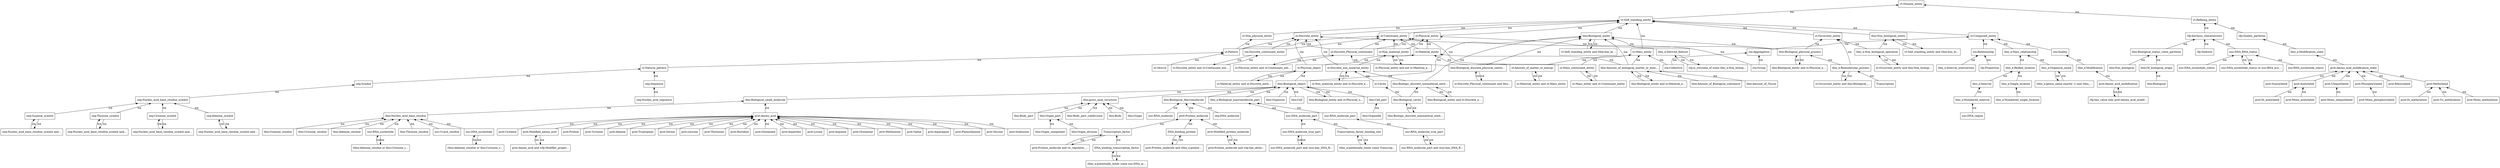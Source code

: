 digraph Transcription {
	node [label="\N"];
	graph [bb="0,0,11190,916"];
	"st:Physical_entity" [label="st:Physical_entity", shape=box, color="0.0,0.0,0.0", fontcolor="0.0,0.0,0.0", pos="6369,722", width="1.58", height="0.50"];
	"vt:Self_standing_entity" [label="vt:Self_standing_entity", shape=box, color="0.0,0.0,0.0", fontcolor="0.0,0.0,0.0", pos="7327,810", width="2.00", height="0.50"];
	"tbio:Organelle" [label="tbio:Organelle", shape=box, color="0.0,0.0,0.0", fontcolor="0.0,0.0,0.0", pos="6162,282", width="1.33", height="0.50"];
	"tbio:Cell_part" [label="tbio:Cell_part", shape=box, color="0.0,0.0,0.0", fontcolor="0.0,0.0,0.0", pos="6181,370", width="1.31", height="0.50"];
	"@_:A195" [label="(tbio:Adenine_residue or tbio:Cytosine_r...", shape=box, color="0.0,0.0,0.0", fontcolor="0.0,0.0,0.0", pos="1692,106", width="3.53", height="0.50"];
	"nuc:RNA_nucleotide" [label="nuc:RNA_nucleotide", shape=box, color="0.0,0.0,0.0", fontcolor="0.0,0.0,0.0", pos="1691,194", width="1.86", height="0.50"];
	"tbio:Thymine_residue" [label="tbio:Thymine_residue", shape=box, color="0.0,0.0,0.0", fontcolor="0.0,0.0,0.0", pos="1845,194", width="1.92", height="0.50"];
	"tbio:Nucleic_acid_base_residue" [label="tbio:Nucleic_acid_base_residue", shape=box, color="0.0,0.0,0.0", fontcolor="0.0,0.0,0.0", pos="1806,282", width="2.69", height="0.50"];
	"@_:A135" [label="(tbio_e:genus_name exactly 1) and (tbio_...", shape=box, color="0.0,0.0,0.0", fontcolor="0.0,0.0,0.0", pos="9229,458", width="3.56", height="0.50"];
	"tbio_e:Organism_name" [label="tbio_e:Organism_name", shape=box, color="0.0,0.0,0.0", fontcolor="0.0,0.0,0.0", pos="9190,546", width="2.03", height="0.50"];
	"sta:Relationship" [label="sta:Relationship", shape=box, color="0.0,0.0,0.0", fontcolor="0.0,0.0,0.0", pos="8863,634", width="1.44", height="0.50"];
	"st:Composed_entity" [label="st:Composed_entity", shape=box, color="0.0,0.0,0.0", fontcolor="0.0,0.0,0.0", pos="8863,722", width="1.75", height="0.50"];
	"tbio_e:Single_location" [label="tbio_e:Single_location", shape=box, color="0.0,0.0,0.0", fontcolor="0.0,0.0,0.0", pos="9013,458", width="1.94", height="0.50"];
	"tbio_e:Reified_location" [label="tbio_e:Reified_location", shape=box, color="0.0,0.0,0.0", fontcolor="0.0,0.0,0.0", pos="9026,546", width="2.03", height="0.50"];
	"nuc:Uracil_residue" [label="nuc:Uracil_residue", shape=box, color="0.0,0.0,0.0", fontcolor="0.0,0.0,0.0", pos="1993,194", width="1.69", height="0.50"];
	"st:Mass_continuant_entity" [label="st:Mass_continuant_entity", shape=box, color="0.0,0.0,0.0", fontcolor="0.0,0.0,0.0", pos="7052,546", width="2.25", height="0.50"];
	"@_:A89" [label="st:Mass_entity and st:Continuant_entity", shape=box, color="0.0,0.0,0.0", fontcolor="0.0,0.0,0.0", pos="7141,458", width="3.28", height="0.50"];
	"st:Mass_entity" [label="st:Mass_entity", shape=box, color="0.0,0.0,0.0", fontcolor="0.0,0.0,0.0", pos="7346,634", width="1.33", height="0.50"];
	"st:Continuant_entity" [label="st:Continuant_entity", shape=box, color="0.0,0.0,0.0", fontcolor="0.0,0.0,0.0", pos="6213,722", width="1.78", height="0.50"];
	"st:Occurrent_entity" [label="st:Occurrent_entity", shape=box, color="0.0,0.0,0.0", fontcolor="0.0,0.0,0.0", pos="8159,722", width="1.69", height="0.50"];
	"seq:Cytosine_symbol" [label="seq:Cytosine_symbol", shape=box, color="0.0,0.0,0.0", fontcolor="0.0,0.0,0.0", pos="717,282", width="1.86", height="0.50"];
	"@_:A40" [label="seq:Nucleic_acid_base_residue_symbol and...", shape=box, color="0.0,0.0,0.0", fontcolor="0.0,0.0,0.0", pos="716,194", width="3.78", height="0.50"];
	"seq:Nucleic_acid_base_residue_symbol" [label="seq:Nucleic_acid_base_residue_symbol", shape=box, color="0.0,0.0,0.0", fontcolor="0.0,0.0,0.0", pos="717,370", width="3.28", height="0.50"];
	"@_:A208" [label="prot:Protein_molecule and (rlp:has_deter...", shape=box, color="0.0,0.0,0.0", fontcolor="0.0,0.0,0.0", pos="5532,106", width="3.53", height="0.50"];
	"prot:Modified_protein_molecule" [label="prot:Modified_protein_molecule", shape=box, color="0.0,0.0,0.0", fontcolor="0.0,0.0,0.0", pos="5493,194", width="2.72", height="0.50"];
	"tbio_e:Nary_relationship" [label="tbio_e:Nary_relationship", shape=box, color="0.0,0.0,0.0", fontcolor="0.0,0.0,0.0", pos="9026,634", width="2.14", height="0.50"];
	"@_:A62" [label="tbio:Biological_entity and st:Physical_o...", shape=box, color="0.0,0.0,0.0", fontcolor="0.0,0.0,0.0", pos="5992,370", width="3.44", height="0.50"];
	"tbio:Biological_object" [label="tbio:Biological_object", shape=box, color="0.0,0.0,0.0", fontcolor="0.0,0.0,0.0", pos="5799,458", width="1.94", height="0.50"];
	"sta:Quality" [label="sta:Quality", shape=box, color="0.0,0.0,0.0", fontcolor="0.0,0.0,0.0", pos="9223,634", width="1.06", height="0.50"];
	"@_:A156" [label="nuc:DNA_molecule_part and (nuc:has_DNA_R...", shape=box, color="0.0,0.0,0.0", fontcolor="0.0,0.0,0.0", pos="5824,106", width="4.08", height="0.50"];
	"nuc:DNA_molecule_true_part" [label="nuc:DNA_molecule_true_part", shape=box, color="0.0,0.0,0.0", fontcolor="0.0,0.0,0.0", pos="5797,194", width="2.56", height="0.50"];
	"@_:A47" [label="seq:Nucleic_acid_base_residue_symbol and...", shape=box, color="0.0,0.0,0.0", fontcolor="0.0,0.0,0.0", pos="1006,194", width="3.78", height="0.50"];
	"seq:Adenine_symbol" [label="seq:Adenine_symbol", shape=box, color="0.0,0.0,0.0", fontcolor="0.0,0.0,0.0", pos="967,282", width="1.83", height="0.50"];
	"seq:Symbol" [label="seq:Symbol", shape=box, color="0.0,0.0,0.0", fontcolor="0.0,0.0,0.0", pos="1631,458", width="1.11", height="0.50"];
	"nuc:RNA_nucleotide_status" [label="nuc:RNA_nucleotide_status", shape=box, color="0.0,0.0,0.0", fontcolor="0.0,0.0,0.0", pos="10325,546", width="2.39", height="0.50"];
	"nuc:DNA_RNA_status" [label="nuc:DNA_RNA_status", shape=box, color="0.0,0.0,0.0", fontcolor="0.0,0.0,0.0", pos="10041,634", width="2.03", height="0.50"];
	"st:Physical_object" [label="st:Physical_object", shape=box, color="0.0,0.0,0.0", fontcolor="0.0,0.0,0.0", pos="5859,546", width="1.61", height="0.50"];
	"@_:A82" [label="st:Material_entity and st:Discrete_entit...", shape=box, color="0.0,0.0,0.0", fontcolor="0.0,0.0,0.0", pos="5590,458", width="3.36", height="0.50"];
	"st:Material_entity" [label="st:Material_entity", shape=box, color="0.0,0.0,0.0", fontcolor="0.0,0.0,0.0", pos="6364,634", width="1.58", height="0.50"];
	"st:Discrete_entity" [label="st:Discrete_entity", shape=box, color="0.0,0.0,0.0", fontcolor="0.0,0.0,0.0", pos="5831,722", width="1.58", height="0.50"];
	"rfp:Intrinsic_characteristic" [label="rfp:Intrinsic_characteristic", shape=box, color="0.0,0.0,0.0", fontcolor="0.0,0.0,0.0", pos="9866,722", width="2.25", height="0.50"];
	"vt:Refining_entity" [label="vt:Refining_entity", shape=box, color="0.0,0.0,0.0", fontcolor="0.0,0.0,0.0", pos="9866,810", width="1.61", height="0.50"];
	"prot:Amino_acid" [label="prot:Amino_acid", shape=box, color="0.0,0.0,0.0", fontcolor="0.0,0.0,0.0", pos="3430,282", width="1.53", height="0.50"];
	"tbio:Biological_small_molecule" [label="tbio:Biological_small_molecule", shape=box, color="0.0,0.0,0.0", fontcolor="0.0,0.0,0.0", pos="3430,370", width="2.67", height="0.50"];
	Transcription [label=Transcription, shape=box, color="0.0,0.0,0.0", fontcolor="0.0,0.0,0.0", pos="8424,458", width="1.25", height="0.50"];
	"tbio_e:Biomolecular_process" [label="tbio_e:Biomolecular_process", shape=box, color="0.0,0.0,0.0", fontcolor="0.0,0.0,0.0", pos="8276,546", width="2.47", height="0.50"];
	"tbio:Biological_physical_process" [label="tbio:Biological_physical_process", shape=box, color="0.0,0.0,0.0", fontcolor="0.0,0.0,0.0", pos="8052,634", width="2.78", height="0.50"];
	"@_:A58" [label="tbio:Biological_entity and st:Physical_e...", shape=box, color="0.0,0.0,0.0", fontcolor="0.0,0.0,0.0", pos="8045,546", width="3.44", height="0.50"];
	"tbio:Biological_entity" [label="tbio:Biological_entity", shape=box, color="0.0,0.0,0.0", fontcolor="0.0,0.0,0.0", pos="7143,722", width="1.89", height="0.50"];
	"tbio:Of_biological_origin" [label="tbio:Of_biological_origin", shape=box, color="0.0,0.0,0.0", fontcolor="0.0,0.0,0.0", pos="9650,546", width="2.19", height="0.50"];
	"tbio:Biological_status_value_partition" [label="tbio:Biological_status_value_partition", shape=box, color="0.0,0.0,0.0", fontcolor="0.0,0.0,0.0", pos="9650,634", width="3.17", height="0.50"];
	"@_:A25" [label="seq:Nucleic_acid_base_residue_symbol and...", shape=box, color="0.0,0.0,0.0", fontcolor="0.0,0.0,0.0", pos="136,194", width="3.78", height="0.50"];
	"seq:Guanine_symbol" [label="seq:Guanine_symbol", shape=box, color="0.0,0.0,0.0", fontcolor="0.0,0.0,0.0", pos="175,282", width="1.83", height="0.50"];
	"prot:Acetylated" [label="prot:Acetylated", shape=box, color="0.0,0.0,0.0", fontcolor="0.0,0.0,0.0", pos="10323,458", width="1.42", height="0.50"];
	"prot:Amino_acid_modification_state" [label="prot:Amino_acid_modification_state", shape=box, color="0.0,0.0,0.0", fontcolor="0.0,0.0,0.0", pos="10539,546", width="3.06", height="0.50"];
	"@_:A185" [label="(tbio:Adenine_residue or tbio:Cytosine_r...", shape=box, color="0.0,0.0,0.0", fontcolor="0.0,0.0,0.0", pos="2144,106", width="3.53", height="0.50"];
	"nuc:DNA_nucleotide" [label="nuc:DNA_nucleotide", shape=box, color="0.0,0.0,0.0", fontcolor="0.0,0.0,0.0", pos="2139,194", width="1.86", height="0.50"];
	"vt:Domain_entity" [label="vt:Domain_entity", shape=box, color="0.0,0.0,0.0", fontcolor="0.0,0.0,0.0", pos="8909,898", width="1.58", height="0.50"];
	"prot:Ubiquitilated" [label="prot:Ubiquitilated", shape=box, color="0.0,0.0,0.0", fontcolor="0.0,0.0,0.0", pos="10468,458", width="1.61", height="0.50"];
	"tbio_e:Modification" [label="tbio_e:Modification", shape=box, color="0.0,0.0,0.0", fontcolor="0.0,0.0,0.0", pos="9344,546", width="1.75", height="0.50"];
	"seq:Nucleic_acid_sequence" [label="seq:Nucleic_acid_sequence", shape=box, color="0.0,0.0,0.0", fontcolor="0.0,0.0,0.0", pos="3079,370", width="2.36", height="0.50"];
	"seq:Sequence" [label="seq:Sequence", shape=box, color="0.0,0.0,0.0", fontcolor="0.0,0.0,0.0", pos="3079,458", width="1.28", height="0.50"];
	"@_:A20" [label="seq:Nucleic_acid_base_residue_symbol and...", shape=box, color="0.0,0.0,0.0", fontcolor="0.0,0.0,0.0", pos="426,194", width="3.78", height="0.50"];
	"seq:Thymine_symbol" [label="seq:Thymine_symbol", shape=box, color="0.0,0.0,0.0", fontcolor="0.0,0.0,0.0", pos="465,282", width="1.86", height="0.50"];
	"prot:Mono_phosphorylated" [label="prot:Mono_phosphorylated", shape=box, color="0.0,0.0,0.0", fontcolor="0.0,0.0,0.0", pos="10646,370", width="2.33", height="0.50"];
	"prot:Phosphorylated" [label="prot:Phosphorylated", shape=box, color="0.0,0.0,0.0", fontcolor="0.0,0.0,0.0", pos="10608,458", width="1.78", height="0.50"];
	"tbio:Amount_of_Tissue" [label="tbio:Amount_of_Tissue", shape=box, color="0.0,0.0,0.0", fontcolor="0.0,0.0,0.0", pos="7865,458", width="2.06", height="0.50"];
	"tbio:Amount_of_biological_matter_or_energy" [label="tbio:Amount_of_biological_matter_or_ener...", shape=box, color="0.0,0.0,0.0", fontcolor="0.0,0.0,0.0", pos="7285,546", width="3.72", height="0.50"];
	"prot:Asparagine" [label="prot:Asparagine", shape=box, color="0.0,0.0,0.0", fontcolor="0.0,0.0,0.0", pos="4209,194", width="1.47", height="0.50"];
	"tbio:Organ" [label="tbio:Organ", shape=box, color="0.0,0.0,0.0", fontcolor="0.0,0.0,0.0", pos="5098,282", width="1.06", height="0.50"];
	"tbio:gross_anat_structure" [label="tbio:gross_anat_structure", shape=box, color="0.0,0.0,0.0", fontcolor="0.0,0.0,0.0", pos="4936,370", width="2.17", height="0.50"];
	"prot:Ribosylated" [label="prot:Ribosylated", shape=box, color="0.0,0.0,0.0", fontcolor="0.0,0.0,0.0", pos="10745,458", width="1.53", height="0.50"];
	"st:Natural_pattern" [label="st:Natural_pattern", shape=box, color="0.0,0.0,0.0", fontcolor="0.0,0.0,0.0", pos="3079,546", width="1.61", height="0.50"];
	"st:Pattern" [label="st:Pattern", shape=box, color="0.0,0.0,0.0", fontcolor="0.0,0.0,0.0", pos="5487,634", width="0.94", height="0.50"];
	"prot:Phenylalanine" [label="prot:Phenylalanine", shape=box, color="0.0,0.0,0.0", fontcolor="0.0,0.0,0.0", pos="4340,194", width="1.67", height="0.50"];
	"nuc:RNA_molecule" [label="nuc:RNA_molecule", shape=box, color="0.0,0.0,0.0", fontcolor="0.0,0.0,0.0", pos="5217,282", width="1.75", height="0.50"];
	"tbio:Biological_Macromolecule" [label="tbio:Biological_Macromolecule", shape=box, color="0.0,0.0,0.0", fontcolor="0.0,0.0,0.0", pos="5308,370", width="2.67", height="0.50"];
	"tbio_e:Biological_macromolecule_part" [label="tbio_e:Biological_macromolecule_part", shape=box, color="0.0,0.0,0.0", fontcolor="0.0,0.0,0.0", pos="5538,370", width="3.22", height="0.50"];
	"tbio_e:Non_biological_operation" [label="tbio_e:Non_biological_operation", shape=box, color="0.0,0.0,0.0", fontcolor="0.0,0.0,0.0", pos="8399,634", width="2.78", height="0.50"];
	"@_:A119" [label="st:Occurrent_entity and tbio:Non_biologi...", shape=box, color="0.0,0.0,0.0", fontcolor="0.0,0.0,0.0", pos="8510,546", width="3.53", height="0.50"];
	"tbio:Non_biological_entity" [label="tbio:Non_biological_entity", shape=box, color="0.0,0.0,0.0", fontcolor="0.0,0.0,0.0", pos="8482,722", width="2.31", height="0.50"];
	"prot:Glycine" [label="prot:Glycine", shape=box, color="0.0,0.0,0.0", fontcolor="0.0,0.0,0.0", pos="4461,194", width="1.19", height="0.50"];
	"prot:Isoleucine" [label="prot:Isoleucine", shape=box, color="0.0,0.0,0.0", fontcolor="0.0,0.0,0.0", pos="4572,194", width="1.39", height="0.50"];
	"@_:A65" [label="tbio:Biologic_discrete_nonmaterial_entit...", shape=box, color="0.0,0.0,0.0", fontcolor="0.0,0.0,0.0", pos="6355,282", width="3.53", height="0.50"];
	"tbio:Biological_cavity" [label="tbio:Biological_cavity", shape=box, color="0.0,0.0,0.0", fontcolor="0.0,0.0,0.0", pos="6316,370", width="1.94", height="0.50"];
	"tbio:Guanine_residue" [label="tbio:Guanine_residue", shape=box, color="0.0,0.0,0.0", fontcolor="0.0,0.0,0.0", pos="1228,194", width="1.89", height="0.50"];
	"rfp:Selector" [label="rfp:Selector", shape=box, color="0.0,0.0,0.0", fontcolor="0.0,0.0,0.0", pos="9866,634", width="1.14", height="0.50"];
	"@_:A71" [label="vt:Self_standing_entity and (tbio:has_bi...", shape=box, color="0.0,0.0,0.0", fontcolor="0.0,0.0,0.0", pos="8641,634", width="3.44", height="0.50"];
	"nuc:DNA_nucleotide_status" [label="nuc:DNA_nucleotide_status", shape=box, color="0.0,0.0,0.0", fontcolor="0.0,0.0,0.0", pos="9834,546", width="2.42", height="0.50"];
	"prot:Cysteine" [label="prot:Cysteine", shape=box, color="0.0,0.0,0.0", fontcolor="0.0,0.0,0.0", pos="2270,194", width="1.28", height="0.50"];
	"@_:A212" [label="prot:Amino_acid and (rfp:Modifier_proper...", shape=box, color="0.0,0.0,0.0", fontcolor="0.0,0.0,0.0", pos="2426,106", width="3.67", height="0.50"];
	"prot:Modified_amino_acid" [label="prot:Modified_amino_acid", shape=box, color="0.0,0.0,0.0", fontcolor="0.0,0.0,0.0", pos="2416,194", width="2.28", height="0.50"];
	"tbio:Biologic_discrete_nonmaterial_entity" [label="tbio:Biologic_discrete_nonmaterial_entit...", shape=box, color="0.0,0.0,0.0", fontcolor="0.0,0.0,0.0", pos="6368,458", width="3.53", height="0.50"];
	"@_:A68" [label="tbio:Biological_entity and st:Discrete_n...", shape=box, color="0.0,0.0,0.0", fontcolor="0.0,0.0,0.0", pos="6528,370", width="3.44", height="0.50"];
	"st:Discrete_non_material_entity" [label="st:Discrete_non_material_entity", shape=box, color="0.0,0.0,0.0", fontcolor="0.0,0.0,0.0", pos="6031,546", width="2.67", height="0.50"];
	"nuc:DNA_molecule_part" [label="nuc:DNA_molecule_part", shape=box, color="0.0,0.0,0.0", fontcolor="0.0,0.0,0.0", pos="5797,282", width="2.17", height="0.50"];
	"tbio:Cell" [label="tbio:Cell", shape=box, color="0.0,0.0,0.0", fontcolor="0.0,0.0,0.0", pos="5818,370", width="0.89", height="0.50"];
	"tbio_e:Interval" [label="tbio_e:Interval", shape=box, color="0.0,0.0,0.0", fontcolor="0.0,0.0,0.0", pos="8868,458", width="1.36", height="0.50"];
	"tbio_e:Modification_state" [label="tbio_e:Modification_state", shape=box, color="0.0,0.0,0.0", fontcolor="0.0,0.0,0.0", pos="10331,634", width="2.22", height="0.50"];
	DNA_binding_transcription_factor [label=DNA_binding_transcription_factor, shape=box, color="0.0,0.0,0.0", fontcolor="0.0,0.0,0.0", pos="5010,106", width="2.92", height="0.50"];
	"@_:A11" [label="(tbio_e:potentially_binds some nuc:DNA_m...", shape=box, color="0.0,0.0,0.0", fontcolor="0.0,0.0,0.0", pos="5009,18", width="3.78", height="0.50"];
	Transcription_factor [label=Transcription_factor, shape=box, color="0.0,0.0,0.0", fontcolor="0.0,0.0,0.0", pos="5010,194", width="1.78", height="0.50"];
	"tbio:Cytosine_residue" [label="tbio:Cytosine_residue", shape=box, color="0.0,0.0,0.0", fontcolor="0.0,0.0,0.0", pos="1383,194", width="1.92", height="0.50"];
	"prot:Protein_molecule" [label="prot:Protein_molecule", shape=box, color="0.0,0.0,0.0", fontcolor="0.0,0.0,0.0", pos="5368,282", width="1.94", height="0.50"];
	"prot:Di_acetylated" [label="prot:Di_acetylated", shape=box, color="0.0,0.0,0.0", fontcolor="0.0,0.0,0.0", pos="10156,370", width="1.67", height="0.50"];
	"prot:Proline" [label="prot:Proline", shape=box, color="0.0,0.0,0.0", fontcolor="0.0,0.0,0.0", pos="2557,194", width="1.14", height="0.50"];
	"tbio:Body_part" [label="tbio:Body_part", shape=box, color="0.0,0.0,0.0", fontcolor="0.0,0.0,0.0", pos="4592,282", width="1.39", height="0.50"];
	"rfp:Quality_partition" [label="rfp:Quality_partition", shape=box, color="0.0,0.0,0.0", fontcolor="0.0,0.0,0.0", pos="10053,722", width="1.81", height="0.50"];
	"tbio:Biological" [label="tbio:Biological", shape=box, color="0.0,0.0,0.0", fontcolor="0.0,0.0,0.0", pos="9650,458", width="1.36", height="0.50"];
	"st:Cavity" [label="st:Cavity", shape=box, color="0.0,0.0,0.0", fontcolor="0.0,0.0,0.0", pos="6190,458", width="0.92", height="0.50"];
	"tbio:Organ_component" [label="tbio:Organ_component", shape=box, color="0.0,0.0,0.0", fontcolor="0.0,0.0,0.0", pos="4712,194", width="2.00", height="0.50"];
	"tbio:Organ_part" [label="tbio:Organ_part", shape=box, color="0.0,0.0,0.0", fontcolor="0.0,0.0,0.0", pos="4712,282", width="1.44", height="0.50"];
	"tbio:Adenine_residue" [label="tbio:Adenine_residue", shape=box, color="0.0,0.0,0.0", fontcolor="0.0,0.0,0.0", pos="1538,194", width="1.89", height="0.50"];
	"@_:A54" [label="vt:Self_standing_entity and (tbio:has_bi...", shape=box, color="0.0,0.0,0.0", fontcolor="0.0,0.0,0.0", pos="7104,634", width="3.44", height="0.50"];
	"@_:A15" [label="prot:Protein_molecule and (is_regulator_...", shape=box, color="0.0,0.0,0.0", fontcolor="0.0,0.0,0.0", pos="4760,106", width="3.53", height="0.50"];
	"@_:A85" [label="st:Physical_entity and st:Continuant_ent...", shape=box, color="0.0,0.0,0.0", fontcolor="0.0,0.0,0.0", pos="5659,546", width="3.44", height="0.50"];
	"st:Discrete_Physical_continuant" [label="st:Discrete_Physical_continuant", shape=box, color="0.0,0.0,0.0", fontcolor="0.0,0.0,0.0", pos="6032,634", width="2.69", height="0.50"];
	"tbio_e:Numbered_single_location" [label="tbio_e:Numbered_single_location", shape=box, color="0.0,0.0,0.0", fontcolor="0.0,0.0,0.0", pos="9029,370", width="2.83", height="0.50"];
	"tbio:Non_biological" [label="tbio:Non_biological", shape=box, color="0.0,0.0,0.0", fontcolor="0.0,0.0,0.0", pos="9489,546", width="1.78", height="0.50"];
	"@_:A3" [label="prot:Protein_molecule and (tbio_e:potent...", shape=box, color="0.0,0.0,0.0", fontcolor="0.0,0.0,0.0", pos="5260,106", width="3.53", height="0.50"];
	DNA_binding_protein [label=DNA_binding_protein, shape=box, color="0.0,0.0,0.0", fontcolor="0.0,0.0,0.0", pos="5299,194", width="1.97", height="0.50"];
	"prot:Tyrosine" [label="prot:Tyrosine", shape=box, color="0.0,0.0,0.0", fontcolor="0.0,0.0,0.0", pos="2661,194", width="1.25", height="0.50"];
	"@_:A75" [label="tbio:Biological_entity and st:Material_e...", shape=box, color="0.0,0.0,0.0", fontcolor="0.0,0.0,0.0", pos="7401,458", width="3.44", height="0.50"];
	"@_:A51" [label="st:Discrete_Physical_continuant and tbio...", shape=box, color="0.0,0.0,0.0", fontcolor="0.0,0.0,0.0", pos="6639,458", width="3.50", height="0.50"];
	"tbio:Biological_discrete_physical_continuant" [label="tbio:Biological_discrete_physical_contin...", shape=box, color="0.0,0.0,0.0", fontcolor="0.0,0.0,0.0", pos="6612,546", width="3.53", height="0.50"];
	"prot:Alanine" [label="prot:Alanine", shape=box, color="0.0,0.0,0.0", fontcolor="0.0,0.0,0.0", pos="2767,194", width="1.19", height="0.50"];
	"st:Oeuvre" [label="st:Oeuvre", shape=box, color="0.0,0.0,0.0", fontcolor="0.0,0.0,0.0", pos="5216,546", width="0.97", height="0.50"];
	"prot:Tryptophan" [label="prot:Tryptophan", shape=box, color="0.0,0.0,0.0", fontcolor="0.0,0.0,0.0", pos="2881,194", width="1.47", height="0.50"];
	"@_:A217" [label="rfp:has_value only prot:Amino_acid_modif...", shape=box, color="0.0,0.0,0.0", fontcolor="0.0,0.0,0.0", pos="9467,370", width="3.69", height="0.50"];
	"prot:Amino_acid_modification" [label="prot:Amino_acid_modification", shape=box, color="0.0,0.0,0.0", fontcolor="0.0,0.0,0.0", pos="9468,458", width="2.58", height="0.50"];
	"sta:Aggregation" [label="sta:Aggregation", shape=box, color="0.0,0.0,0.0", fontcolor="0.0,0.0,0.0", pos="7868,634", width="1.44", height="0.50"];
	"st:Non_physical_entity" [label="st:Non_physical_entity", shape=box, color="0.0,0.0,0.0", fontcolor="0.0,0.0,0.0", pos="5602,722", width="2.00", height="0.50"];
	"prot:Serine" [label="prot:Serine", shape=box, color="0.0,0.0,0.0", fontcolor="0.0,0.0,0.0", pos="2991,194", width="1.08", height="0.50"];
	"tbio:Body_part_subdivision" [label="tbio:Body_part_subdivision", shape=box, color="0.0,0.0,0.0", fontcolor="0.0,0.0,0.0", pos="4867,282", width="2.36", height="0.50"];
	"@_:A100" [label="st:Non_material_entity and st:Discrete_e...", shape=box, color="0.0,0.0,0.0", fontcolor="0.0,0.0,0.0", pos="6013,458", width="3.50", height="0.50"];
	"st:Non_material_entity" [label="st:Non_material_entity", shape=box, color="0.0,0.0,0.0", fontcolor="0.0,0.0,0.0", pos="6218,634", width="1.97", height="0.50"];
	"prot:Leucine" [label="prot:Leucine", shape=box, color="0.0,0.0,0.0", fontcolor="0.0,0.0,0.0", pos="3091,194", width="1.19", height="0.50"];
	"nuc:DNA_region" [label="nuc:DNA_region", shape=box, color="0.0,0.0,0.0", fontcolor="0.0,0.0,0.0", pos="8828,282", width="1.56", height="0.50"];
	"tbio_e:Numbered_interval" [label="tbio_e:Numbered_interval", shape=box, color="0.0,0.0,0.0", fontcolor="0.0,0.0,0.0", pos="8828,370", width="2.25", height="0.50"];
	"sta:Group" [label="sta:Group", shape=box, color="0.0,0.0,0.0", fontcolor="0.0,0.0,0.0", pos="7868,546", width="0.97", height="0.50"];
	"@_:A173" [label="nuc:RNA_molecule_part and (nuc:has_DNA_R...", shape=box, color="0.0,0.0,0.0", fontcolor="0.0,0.0,0.0", pos="6407,106", width="4.06", height="0.50"];
	"nuc:RNA_molecule_true_part" [label="nuc:RNA_molecule_true_part", shape=box, color="0.0,0.0,0.0", fontcolor="0.0,0.0,0.0", pos="6368,194", width="2.56", height="0.50"];
	"@_:A123" [label="st:Occurrent_entity and tbio:Biological_...", shape=box, color="0.0,0.0,0.0", fontcolor="0.0,0.0,0.0", pos="8237,458", width="3.44", height="0.50"];
	"prot:Threonine" [label="prot:Threonine", shape=box, color="0.0,0.0,0.0", fontcolor="0.0,0.0,0.0", pos="3202,194", width="1.39", height="0.50"];
	"prot:Histidine" [label="prot:Histidine", shape=box, color="0.0,0.0,0.0", fontcolor="0.0,0.0,0.0", pos="3316,194", width="1.28", height="0.50"];
	"tbio:Organism" [label="tbio:Organism", shape=box, color="0.0,0.0,0.0", fontcolor="0.0,0.0,0.0", pos="5720,370", width="1.33", height="0.50"];
	"prot:Mono_ubiquitilated" [label="prot:Mono_ubiquitilated", shape=box, color="0.0,0.0,0.0", fontcolor="0.0,0.0,0.0", pos="10468,370", width="2.11", height="0.50"];
	"st:Amount_of_matter_or_energy" [label="st:Amount_of_matter_or_energy", shape=box, color="0.0,0.0,0.0", fontcolor="0.0,0.0,0.0", pos="6855,546", width="2.72", height="0.50"];
	"@_:A92" [label="st:Material_entity and st:Mass_entity", shape=box, color="0.0,0.0,0.0", fontcolor="0.0,0.0,0.0", pos="6894,458", width="3.08", height="0.50"];
	"prot:Glutamate" [label="prot:Glutamate", shape=box, color="0.0,0.0,0.0", fontcolor="0.0,0.0,0.0", pos="3430,194", width="1.39", height="0.50"];
	"prot:Mono_acetylated" [label="prot:Mono_acetylated", shape=box, color="0.0,0.0,0.0", fontcolor="0.0,0.0,0.0", pos="10304,370", width="1.94", height="0.50"];
	"prot:Aspartate" [label="prot:Aspartate", shape=box, color="0.0,0.0,0.0", fontcolor="0.0,0.0,0.0", pos="3546,194", width="1.33", height="0.50"];
	"prot:Lysine" [label="prot:Lysine", shape=box, color="0.0,0.0,0.0", fontcolor="0.0,0.0,0.0", pos="3652,194", width="1.11", height="0.50"];
	"@_:A150" [label="nuc:DNA_nucleotide_status or nuc:RNA_nuc...", shape=box, color="0.0,0.0,0.0", fontcolor="0.0,0.0,0.0", pos="10080,546", width="3.92", height="0.50"];
	"prot:Arginine" [label="prot:Arginine", shape=box, color="0.0,0.0,0.0", fontcolor="0.0,0.0,0.0", pos="3755,194", width="1.25", height="0.50"];
	"prot:Mono_methylation" [label="prot:Mono_methylation", shape=box, color="0.0,0.0,0.0", fontcolor="0.0,0.0,0.0", pos="11116,370", width="2.06", height="0.50"];
	"prot:Methylated" [label="prot:Methylated", shape=box, color="0.0,0.0,0.0", fontcolor="0.0,0.0,0.0", pos="10915,458", width="1.47", height="0.50"];
	Transcription_factor_binding_site [label=Transcription_factor_binding_site, shape=box, color="0.0,0.0,0.0", fontcolor="0.0,0.0,0.0", pos="6077,194", width="2.83", height="0.50"];
	"@_:A7" [label="(tbio_e:potentially_binds some Transcrip...", shape=box, color="0.0,0.0,0.0", fontcolor="0.0,0.0,0.0", pos="6116,106", width="3.53", height="0.50"];
	"nuc:RNA_molecule_part" [label="nuc:RNA_molecule_part", shape=box, color="0.0,0.0,0.0", fontcolor="0.0,0.0,0.0", pos="6002,282", width="2.17", height="0.50"];
	"rlp:Proportion" [label="rlp:Proportion", shape=box, color="0.0,0.0,0.0", fontcolor="0.0,0.0,0.0", pos="8888,546", width="1.31", height="0.50"];
	"tbio:Body" [label="tbio:Body", shape=box, color="0.0,0.0,0.0", fontcolor="0.0,0.0,0.0", pos="5006,282", width="1.00", height="0.50"];
	"prot:Glutamine" [label="prot:Glutamine", shape=box, color="0.0,0.0,0.0", fontcolor="0.0,0.0,0.0", pos="3868,194", width="1.39", height="0.50"];
	"prot:Di_methylation" [label="prot:Di_methylation", shape=box, color="0.0,0.0,0.0", fontcolor="0.0,0.0,0.0", pos="10812,370", width="1.78", height="0.50"];
	"prot:Tri_methylation" [label="prot:Tri_methylation", shape=box, color="0.0,0.0,0.0", fontcolor="0.0,0.0,0.0", pos="10959,370", width="1.81", height="0.50"];
	"prot:Methionine" [label="prot:Methionine", shape=box, color="0.0,0.0,0.0", fontcolor="0.0,0.0,0.0", pos="3989,194", width="1.47", height="0.50"];
	"@_:A95" [label="st:Physical_entity and not st:Material_e...", shape=box, color="0.0,0.0,0.0", fontcolor="0.0,0.0,0.0", pos="6268,546", width="3.42", height="0.50"];
	"prot:Sumoylated" [label="prot:Sumoylated", shape=box, color="0.0,0.0,0.0", fontcolor="0.0,0.0,0.0", pos="10200,458", width="1.50", height="0.50"];
	"seq:DNA_molecule" [label="seq:DNA_molecule", shape=box, color="0.0,0.0,0.0", fontcolor="0.0,0.0,0.0", pos="5519,282", width="1.75", height="0.50"];
	"tbio_e:Derived_feature" [label="tbio_e:Derived_feature", shape=box, color="0.0,0.0,0.0", fontcolor="0.0,0.0,0.0", pos="7484,634", width="2.00", height="0.50"];
	"@_:A122" [label="rlp:is_outcome_of some tbio_e:Non_biolog...", shape=box, color="0.0,0.0,0.0", fontcolor="0.0,0.0,0.0", pos="7681,546", width="3.72", height="0.50"];
	"sta:Collective" [label="sta:Collective", shape=box, color="0.0,0.0,0.0", fontcolor="0.0,0.0,0.0", pos="7483,546", width="1.28", height="0.50"];
	"prot:Valine" [label="prot:Valine", shape=box, color="0.0,0.0,0.0", fontcolor="0.0,0.0,0.0", pos="4099,194", width="1.08", height="0.50"];
	"sta:Discrete_continuant_entity" [label="sta:Discrete_continuant_entity", shape=box, color="0.0,0.0,0.0", fontcolor="0.0,0.0,0.0", pos="5631,634", width="2.56", height="0.50"];
	"@_:A79" [label="st:Discrete_entity and st:Continuant_ent...", shape=box, color="0.0,0.0,0.0", fontcolor="0.0,0.0,0.0", pos="5393,546", width="3.44", height="0.50"];
	"tbio_e:Interval_intersection" [label="tbio_e:Interval_intersection", shape=box, color="0.0,0.0,0.0", fontcolor="0.0,0.0,0.0", pos="8739,546", width="2.33", height="0.50"];
	"tbio:Amount_of_Biological_substance" [label="tbio:Amount_of_Biological_substance", shape=box, color="0.0,0.0,0.0", fontcolor="0.0,0.0,0.0", pos="7658,458", width="3.19", height="0.50"];
	"tbio:Organ_division" [label="tbio:Organ_division", shape=box, color="0.0,0.0,0.0", fontcolor="0.0,0.0,0.0", pos="4865,194", width="1.75", height="0.50"];
	"vt:Self_standing_entity" -> "st:Physical_entity" [dir=back, label=isa, color="0.0,0.0,0.0", fontcolor="0.0,0.0,0.0", pos="s,7255,799 7245,797 7165,786 7041,769 6933,758 6749,739 6528,729 6426,724", lp="7095,766"];
	"tbio:Cell_part" -> "tbio:Organelle" [dir=back, label=isa, color="0.0,0.0,0.0", fontcolor="0.0,0.0,0.0", pos="s,6177,352 6175,342 6171,328 6168,312 6166,300", lp="6183,326"];
	"nuc:RNA_nucleotide" -> "@_:A195" [dir=back, label=isa, color="0.0,0.0,0.0", fontcolor="0.0,0.0,0.0", pos="s,1680,176 1676,167 1673,159 1672,150 1673,142 1675,136 1678,130 1680,124", lp="1683,150"];
	"tbio:Nucleic_acid_base_residue" -> "tbio:Thymine_residue" [dir=back, label=isa, color="0.0,0.0,0.0", fontcolor="0.0,0.0,0.0", pos="s,1814,264 1818,255 1824,241 1831,224 1837,212", lp="1837,238"];
	"tbio_e:Organism_name" -> "@_:A135" [dir=back, label=isa, color="0.0,0.0,0.0", fontcolor="0.0,0.0,0.0", pos="s,9198,528 9203,519 9204,516 9206,513 9207,510 9212,499 9217,486 9221,476", lp="9221,502"];
	"st:Composed_entity" -> "sta:Relationship" [dir=back, label=isa, color="0.0,0.0,0.0", fontcolor="0.0,0.0,0.0", pos="s,8863,704 8863,694 8863,680 8863,664 8863,652", lp="8871,678"];
	"tbio_e:Reified_location" -> "tbio_e:Single_location" [dir=back, label=isa, color="0.0,0.0,0.0", fontcolor="0.0,0.0,0.0", pos="s,9023,528 9022,518 9020,504 9018,488 9016,476", lp="9027,502"];
	"tbio:Nucleic_acid_base_residue" -> "nuc:Uracil_residue" [dir=back, label=isa, color="0.0,0.0,0.0", fontcolor="0.0,0.0,0.0", pos="s,1844,264 1853,260 1885,245 1925,226 1954,212", lp="1920,238"];
	"@_:A89" -> "st:Mass_continuant_entity" [dir=back, label=isa, color="0.0,0.0,0.0", fontcolor="0.0,0.0,0.0", pos="s,7112,476 7104,482 7099,485 7094,490 7090,494 7080,504 7070,517 7063,528", lp="7098,502"];
	"st:Mass_entity" -> "st:Mass_continuant_entity" [dir=back, label=isa, color="0.0,0.0,0.0", fontcolor="0.0,0.0,0.0", pos="s,7298,619 7288,617 7287,617 7285,616 7284,616 7230,604 7213,614 7159,598 7133,590 7104,576 7083,564", lp="7178,590"];
	"st:Continuant_entity" -> "st:Mass_continuant_entity" [dir=back, label=isa, color="0.0,0.0,0.0", fontcolor="0.0,0.0,0.0", pos="s,6277,709 6287,707 6334,697 6386,687 6388,686 6453,655 6445,608 6511,582 6558,563 6913,569 6962,564 6965,564 6968,563 6971,563", lp="6470,634"];
	"vt:Self_standing_entity" -> "st:Occurrent_entity" [dir=back, label=isa, color="0.0,0.0,0.0", fontcolor="0.0,0.0,0.0", pos="s,7399,802 7409,801 7576,783 7950,744 8098,728", lp="7802,766"];
	"@_:A40" -> "seq:Cytosine_symbol" [dir=back, label=isa, color="0.0,0.0,0.0", fontcolor="0.0,0.0,0.0", pos="s,716,212 716,222 716,236 716,252 717,264", lp="725,238"];
	"seq:Nucleic_acid_base_residue_symbol" -> "seq:Cytosine_symbol" [dir=back, label=isa, color="0.0,0.0,0.0", fontcolor="0.0,0.0,0.0", pos="s,717,352 717,342 717,328 717,312 717,300", lp="725,326"];
	"st:Mass_continuant_entity" -> "@_:A89" [dir=back, label=isa, color="0.0,0.0,0.0", fontcolor="0.0,0.0,0.0", pos="s,7083,528 7092,522 7097,519 7102,514 7106,510 7116,500 7125,487 7131,476", lp="7126,502"];
	"prot:Modified_protein_molecule" -> "@_:A208" [dir=back, label=isa, color="0.0,0.0,0.0", fontcolor="0.0,0.0,0.0", pos="s,5490,176 5489,166 5489,158 5491,150 5494,142 5497,135 5502,129 5507,124", lp="5502,150"];
	"tbio_e:Nary_relationship" -> "tbio_e:Organism_name" [dir=back, label=isa, color="0.0,0.0,0.0", fontcolor="0.0,0.0,0.0", pos="s,9060,616 9069,611 9096,597 9131,577 9156,564", lp="9125,590"];
	"@_:A135" -> "tbio_e:Organism_name" [dir=back, label=isa, color="0.0,0.0,0.0", fontcolor="0.0,0.0,0.0", pos="s,9198,476 9191,483 9188,486 9186,490 9184,494 9178,504 9180,517 9183,528", lp="9192,502"];
	"tbio:Biological_object" -> "@_:A62" [dir=back, label=isa, color="0.0,0.0,0.0", fontcolor="0.0,0.0,0.0", pos="s,5856,440 5866,437 5878,432 5890,428 5901,422 5923,412 5946,399 5963,388", lp="5936,414"];
	"st:Composed_entity" -> "sta:Quality" [dir=back, label=isa, color="0.0,0.0,0.0", fontcolor="0.0,0.0,0.0", pos="s,8926,707 8936,704 9011,685 9126,657 9185,643", lp="9071,678"];
	"nuc:DNA_molecule_true_part" -> "@_:A156" [dir=back, label=isa, color="0.0,0.0,0.0", fontcolor="0.0,0.0,0.0", pos="s,5790,176 5788,166 5787,158 5787,150 5790,142 5793,135 5797,129 5802,124", lp="5798,150"];
	"seq:Adenine_symbol" -> "@_:A47" [dir=back, label=isa, color="0.0,0.0,0.0", fontcolor="0.0,0.0,0.0", pos="s,964,264 963,254 963,246 965,238 968,230 971,223 976,217 981,212", lp="976,238"];
	"seq:Symbol" -> "seq:Nucleic_acid_base_residue_symbol" [dir=back, label=isa, color="0.0,0.0,0.0", fontcolor="0.0,0.0,0.0", pos="s,1591,454 1581,453 1440,439 1037,401 835,381", lp="1265,414"];
	"nuc:DNA_RNA_status" -> "nuc:RNA_nucleotide_status" [dir=back, label=isa, color="0.0,0.0,0.0", fontcolor="0.0,0.0,0.0", pos="s,10099,616 10109,613 10157,598 10220,578 10266,564", lp="10207,590"];
	"@_:A82" -> "st:Physical_object" [dir=back, label=isa, color="0.0,0.0,0.0", fontcolor="0.0,0.0,0.0", pos="s,5645,476 5655,479 5701,494 5761,514 5804,528", lp="5758,502"];
	"st:Material_entity" -> "st:Physical_object" [dir=back, label=isa, color="0.0,0.0,0.0", fontcolor="0.0,0.0,0.0", pos="s,6307,618 6297,616 6205,601 6176,623 6090,598 6076,593 6075,586 6061,582 6004,563 5986,575 5926,564 5923,563 5920,563 5917,562", lp="6104,590"];
	"st:Discrete_entity" -> "st:Physical_object" [dir=back, label=isa, color="0.0,0.0,0.0", fontcolor="0.0,0.0,0.0", pos="s,5790,704 5782,697 5778,694 5775,690 5773,686 5770,679 5771,676 5773,670 5787,627 5820,587 5841,564", lp="5808,634"];
	"vt:Refining_entity" -> "rfp:Intrinsic_characteristic" [dir=back, label=isa, color="0.0,0.0,0.0", fontcolor="0.0,0.0,0.0", pos="s,9866,792 9866,782 9866,768 9866,752 9866,740", lp="9874,766"];
	"tbio:Biological_small_molecule" -> "prot:Amino_acid" [dir=back, label=isa, color="0.0,0.0,0.0", fontcolor="0.0,0.0,0.0", pos="s,3430,352 3430,342 3430,328 3430,312 3430,300", lp="3438,326"];
	"tbio_e:Biomolecular_process" -> Transcription [dir=back, label=isa, color="0.0,0.0,0.0", fontcolor="0.0,0.0,0.0", pos="s,8306,528 8315,523 8340,508 8371,489 8394,476", lp="8365,502"];
	"@_:A58" -> "tbio:Biological_physical_process" [dir=back, label=isa, color="0.0,0.0,0.0", fontcolor="0.0,0.0,0.0", pos="s,8046,564 8047,574 8048,588 8049,604 8051,616", lp="8056,590"];
	"tbio:Biological_entity" -> "tbio:Biological_physical_process" [dir=back, label=isa, color="0.0,0.0,0.0", fontcolor="0.0,0.0,0.0", pos="s,7211,716 7221,715 7259,711 7305,707 7345,704 7605,680 7671,682 7929,652 7936,651 7944,650 7952,649", lp="7747,678"];
	"st:Physical_entity" -> "tbio:Biological_physical_process" [dir=back, label=isa, color="0.0,0.0,0.0", fontcolor="0.0,0.0,0.0", pos="s,6426,720 6436,720 6546,714 6769,703 6957,686 7014,680 7027,674 7083,670 7459,642 7555,683 7929,652 7936,651 7944,651 7952,650", lp="7091,678"];
	"st:Occurrent_entity" -> "tbio:Biological_physical_process" [dir=back, label=isa, color="0.0,0.0,0.0", fontcolor="0.0,0.0,0.0", pos="s,8137,704 8129,697 8112,683 8090,665 8074,652", lp="8122,678"];
	"tbio:Biological_small_molecule" -> "tbio:Nucleic_acid_base_residue" [dir=back, label=isa, color="0.0,0.0,0.0", fontcolor="0.0,0.0,0.0", pos="s,3334,362 3324,361 3278,358 3222,355 3173,352 2697,323 2127,296 1903,286", lp="2883,326"];
	"tbio:Biological_status_value_partition" -> "tbio:Of_biological_origin" [dir=back, label=isa, color="0.0,0.0,0.0", fontcolor="0.0,0.0,0.0", pos="s,9650,616 9650,606 9650,592 9650,576 9650,564", lp="9658,590"];
	"seq:Guanine_symbol" -> "@_:A25" [dir=back, label=isa, color="0.0,0.0,0.0", fontcolor="0.0,0.0,0.0", pos="s,150,264 143,256 141,253 139,250 137,246 133,235 132,222 133,212", lp="148,238"];
	"prot:Amino_acid_modification_state" -> "prot:Acetylated" [dir=back, label=isa, color="0.0,0.0,0.0", fontcolor="0.0,0.0,0.0", pos="s,10495,528 10486,524 10449,509 10402,490 10368,476", lp="10457,502"];
	"nuc:DNA_nucleotide" -> "@_:A185" [dir=back, label=isa, color="0.0,0.0,0.0", fontcolor="0.0,0.0,0.0", pos="s,2139,176 2139,166 2140,158 2140,150 2140,142 2141,136 2141,130 2142,124", lp="2148,150"];
	"rfp:Intrinsic_characteristic" -> "tbio:Biological_status_value_partition" [dir=back, label=isa, color="0.0,0.0,0.0", fontcolor="0.0,0.0,0.0", pos="s,9822,704 9813,700 9776,685 9729,666 9695,652", lp="9784,678"];
	"@_:A195" -> "nuc:RNA_nucleotide" [dir=back, label=isa, color="0.0,0.0,0.0", fontcolor="0.0,0.0,0.0", pos="s,1692,124 1692,134 1692,148 1692,164 1691,176", lp="1700,150"];
	"tbio:Nucleic_acid_base_residue" -> "nuc:RNA_nucleotide" [dir=back, label=isa, color="0.0,0.0,0.0", fontcolor="0.0,0.0,0.0", pos="s,1782,264 1774,258 1756,243 1732,225 1715,212", lp="1768,238"];
	"prot:Amino_acid_modification_state" -> "prot:Ubiquitilated" [dir=back, label=isa, color="0.0,0.0,0.0", fontcolor="0.0,0.0,0.0", pos="s,10524,528 10518,520 10507,506 10493,489 10483,476", lp="10516,502"];
	"sta:Quality" -> "tbio_e:Modification" [dir=back, label=isa, color="0.0,0.0,0.0", fontcolor="0.0,0.0,0.0", pos="s,9248,616 9256,610 9276,596 9301,577 9319,564", lp="9298,590"];
	"seq:Sequence" -> "seq:Nucleic_acid_sequence" [dir=back, label=isa, color="0.0,0.0,0.0", fontcolor="0.0,0.0,0.0", pos="s,3079,440 3079,430 3079,416 3079,400 3079,388", lp="3087,414"];
	"seq:Thymine_symbol" -> "@_:A20" [dir=back, label=isa, color="0.0,0.0,0.0", fontcolor="0.0,0.0,0.0", pos="s,440,264 433,256 431,253 429,250 427,246 423,235 422,222 423,212", lp="438,238"];
	"seq:Cytosine_symbol" -> "@_:A40" [dir=back, label=isa, color="0.0,0.0,0.0", fontcolor="0.0,0.0,0.0", pos="s,705,264 701,255 699,252 698,249 697,246 694,235 698,222 703,212", lp="708,238"];
	"prot:Phosphorylated" -> "prot:Mono_phosphorylated" [dir=back, label=isa, color="0.0,0.0,0.0", fontcolor="0.0,0.0,0.0", pos="s,10616,440 10620,431 10626,417 10633,400 10638,388", lp="10636,414"];
	"tbio:Amount_of_biological_matter_or_energy" -> "tbio:Amount_of_Tissue" [dir=back, label=isa, color="0.0,0.0,0.0", fontcolor="0.0,0.0,0.0", pos="s,7419,528 7429,527 7551,511 7717,488 7782,476 7785,475 7788,475 7791,474", lp="7661,502"];
	"prot:Amino_acid" -> "prot:Asparagine" [dir=back, label=isa, color="0.0,0.0,0.0", fontcolor="0.0,0.0,0.0", pos="s,3485,281 3495,281 3600,278 3812,270 3989,246 4061,236 4078,229 4147,212 4150,211 4153,210 4156,210", lp="4078,238"];
	"tbio:gross_anat_structure" -> "tbio:Organ" [dir=back, label=isa, color="0.0,0.0,0.0", fontcolor="0.0,0.0,0.0", pos="s,4969,352 4978,347 5005,333 5040,313 5065,300", lp="5036,326"];
	"prot:Amino_acid_modification_state" -> "prot:Ribosylated" [dir=back, label=isa, color="0.0,0.0,0.0", fontcolor="0.0,0.0,0.0", pos="s,10581,528 10590,524 10625,509 10670,490 10702,476", lp="10661,502"];
	"st:Pattern" -> "st:Natural_pattern" [dir=back, label=isa, color="0.0,0.0,0.0", fontcolor="0.0,0.0,0.0", pos="s,5453,633 5443,633 5147,621 3472,560 3137,548", lp="4508,590"];
	"prot:Amino_acid" -> "prot:Phenylalanine" [dir=back, label=isa, color="0.0,0.0,0.0", fontcolor="0.0,0.0,0.0", pos="s,3485,281 3495,281 3614,280 3873,272 4090,246 4172,236 4192,229 4271,212 4274,211 4277,211 4280,210", lp="4190,238"];
	"tbio:Biological_Macromolecule" -> "nuc:RNA_molecule" [dir=back, label=isa, color="0.0,0.0,0.0", fontcolor="0.0,0.0,0.0", pos="s,5289,352 5282,345 5267,331 5249,313 5236,300", lp="5280,326"];
	"vt:Domain_entity" -> "vt:Refining_entity" [dir=back, label=isa, color="0.0,0.0,0.0", fontcolor="0.0,0.0,0.0", pos="s,8966,893 8976,892 9156,875 9640,831 9808,815", lp="9452,854"];
	"tbio:Biological_object" -> "tbio_e:Biological_macromolecule_part" [dir=back, label=isa, color="0.0,0.0,0.0", fontcolor="0.0,0.0,0.0", pos="s,5746,440 5736,437 5692,422 5634,402 5592,388", lp="5701,414"];
	"@_:A119" -> "tbio_e:Non_biological_operation" [dir=back, label=isa, color="0.0,0.0,0.0", fontcolor="0.0,0.0,0.0", pos="s,8489,564 8481,571 8471,579 8459,589 8448,598 8440,604 8431,610 8424,616", lp="8471,590"];
	"st:Occurrent_entity" -> "tbio_e:Non_biological_operation" [dir=back, label=isa, color="0.0,0.0,0.0", fontcolor="0.0,0.0,0.0", pos="s,8208,704 8217,701 8258,686 8311,666 8349,652", lp="8300,678"];
	"tbio:Non_biological_entity" -> "tbio_e:Non_biological_operation" [dir=back, label=isa, color="0.0,0.0,0.0", fontcolor="0.0,0.0,0.0", pos="s,8465,704 8458,697 8444,682 8428,665 8416,652", lp="8454,678"];
	"prot:Amino_acid" -> "prot:Glycine" [dir=back, label=isa, color="0.0,0.0,0.0", fontcolor="0.0,0.0,0.0", pos="s,3485,282 3495,282 3629,280 3942,272 4202,246 4295,236 4319,234 4409,212 4412,211 4415,210 4418,209", lp="4330,238"];
	"prot:Amino_acid" -> "prot:Isoleucine" [dir=back, label=isa, color="0.0,0.0,0.0", fontcolor="0.0,0.0,0.0", pos="s,3485,281 3495,281 3676,277 4178,265 4342,246 4419,236 4438,230 4513,212 4516,211 4519,210 4522,210", lp="4437,238"];
	"tbio:Biological_object" -> "tbio:Biological_Macromolecule" [dir=back, label=isa, color="0.0,0.0,0.0", fontcolor="0.0,0.0,0.0", pos="s,5729,442 5719,440 5583,413 5547,410 5413,388 5410,388 5407,387 5404,386", lp="5647,414"];
	"tbio:Biological_cavity" -> "@_:A65" [dir=back, label=isa, color="0.0,0.0,0.0", fontcolor="0.0,0.0,0.0", pos="s,6313,352 6312,342 6312,334 6314,326 6317,318 6320,311 6325,305 6330,300", lp="6325,326"];
	"tbio:Nucleic_acid_base_residue" -> "tbio:Guanine_residue" [dir=back, label=isa, color="0.0,0.0,0.0", fontcolor="0.0,0.0,0.0", pos="s,1709,271 1699,270 1597,258 1440,237 1305,212 1302,211 1299,211 1296,210", lp="1533,238"];
	"rfp:Intrinsic_characteristic" -> "rfp:Selector" [dir=back, label=isa, color="0.0,0.0,0.0", fontcolor="0.0,0.0,0.0", pos="s,9866,704 9866,694 9866,680 9866,664 9866,652", lp="9874,678"];
	"st:Physical_entity" -> "st:Material_entity" [dir=back, label=isa, color="0.0,0.0,0.0", fontcolor="0.0,0.0,0.0", pos="s,6368,704 6367,694 6367,680 6366,664 6365,652", lp="6376,678"];
	"st:Continuant_entity" -> "st:Material_entity" [dir=back, label=isa, color="0.0,0.0,0.0", fontcolor="0.0,0.0,0.0", pos="s,6242,704 6250,698 6257,694 6263,690 6269,686 6280,679 6282,676 6292,670 6302,664 6314,657 6325,652", lp="6300,678"];
	"@_:A71" -> "tbio:Non_biological_entity" [dir=back, label=isa, color="0.0,0.0,0.0", fontcolor="0.0,0.0,0.0", pos="s,8608,652 8599,657 8573,672 8539,691 8515,704", lp="8577,678"];
	"vt:Self_standing_entity" -> "tbio:Non_biological_entity" [dir=back, label=isa, color="0.0,0.0,0.0", fontcolor="0.0,0.0,0.0", pos="s,7399,805 7409,804 7506,797 7672,785 7814,774 8024,758 8272,738 8399,728", lp="8006,766"];
	"nuc:DNA_RNA_status" -> "nuc:DNA_nucleotide_status" [dir=back, label=isa, color="0.0,0.0,0.0", fontcolor="0.0,0.0,0.0", pos="s,9999,616 9989,612 9954,597 9909,578 9877,564", lp="9963,590"];
	"prot:Amino_acid" -> "prot:Cysteine" [dir=back, label=isa, color="0.0,0.0,0.0", fontcolor="0.0,0.0,0.0", pos="s,3375,282 3365,282 3220,280 2860,273 2559,246 2455,236 2428,235 2325,212 2322,211 2319,211 2316,210", lp="2591,238"];
	"prot:Modified_amino_acid" -> "@_:A212" [dir=back, label=isa, color="0.0,0.0,0.0", fontcolor="0.0,0.0,0.0", pos="s,2409,176 2407,166 2406,158 2406,150 2407,142 2409,136 2412,130 2414,124", lp="2415,150"];
	"prot:Amino_acid_modification_state" -> "prot:Phosphorylated" [dir=back, label=isa, color="0.0,0.0,0.0", fontcolor="0.0,0.0,0.0", pos="s,10553,528 10559,520 10570,506 10584,489 10594,476", lp="10584,502"];
	"@_:A68" -> "tbio:Biologic_discrete_nonmaterial_entity" [dir=back, label=isa, color="0.0,0.0,0.0", fontcolor="0.0,0.0,0.0", pos="s,6461,388 6452,392 6442,396 6432,401 6423,406 6408,415 6394,429 6384,440", lp="6431,414"];
	"tbio:Biological_entity" -> "tbio:Biologic_discrete_nonmaterial_entity" [dir=back, label=isa, color="0.0,0.0,0.0", fontcolor="0.0,0.0,0.0", pos="s,7075,719 7065,718 6935,708 6668,675 6476,564 6455,552 6409,503 6385,476", lp="6556,590"];
	"st:Discrete_non_material_entity" -> "tbio:Biologic_discrete_nonmaterial_entity" [dir=back, label=isa, color="0.0,0.0,0.0", fontcolor="0.0,0.0,0.0", pos="s,6100,528 6110,525 6167,511 6244,490 6299,476", lp="6229,502"];
	"@_:A25" -> "seq:Guanine_symbol" [dir=back, label=isa, color="0.0,0.0,0.0", fontcolor="0.0,0.0,0.0", pos="s,145,212 149,221 151,224 152,227 153,230 158,241 164,254 168,264", lp="170,238"];
	"seq:Nucleic_acid_base_residue_symbol" -> "seq:Guanine_symbol" [dir=back, label=isa, color="0.0,0.0,0.0", fontcolor="0.0,0.0,0.0", pos="s,606,352 596,350 486,332 329,307 241,293", lp="504,326"];
	"st:Physical_object" -> "@_:A82" [dir=back, label=isa, color="0.0,0.0,0.0", fontcolor="0.0,0.0,0.0", pos="s,5801,530 5791,528 5746,519 5731,523 5690,510 5665,501 5639,487 5620,476", lp="5707,502"];
	"tbio_e:Biological_macromolecule_part" -> "nuc:DNA_molecule_part" [dir=back, label=isa, color="0.0,0.0,0.0", fontcolor="0.0,0.0,0.0", pos="s,5591,352 5601,349 5645,334 5702,314 5744,300", lp="5692,326"];
	"tbio:Biological_object" -> "tbio:Cell" [dir=back, label=isa, color="0.0,0.0,0.0", fontcolor="0.0,0.0,0.0", pos="s,5803,440 5805,430 5809,416 5812,400 5814,388", lp="5819,414"];
	"tbio_e:Reified_location" -> "tbio_e:Interval" [dir=back, label=isa, color="0.0,0.0,0.0", fontcolor="0.0,0.0,0.0", pos="s,8994,528 8985,523 8958,509 8925,489 8900,476", lp="8968,502"];
	"tbio_e:Modification_state" -> "prot:Amino_acid_modification_state" [dir=back, label=isa, color="0.0,0.0,0.0", fontcolor="0.0,0.0,0.0", pos="s,10374,616 10383,612 10418,597 10463,578 10496,564", lp="10454,590"];
	"@_:A11" -> DNA_binding_transcription_factor [dir=back, label=isa, color="0.0,0.0,0.0", fontcolor="0.0,0.0,0.0", pos="s,5009,36 5009,46 5009,60 5009,76 5010,88", lp="5018,62"];
	Transcription_factor -> DNA_binding_transcription_factor [dir=back, label=isa, color="0.0,0.0,0.0", fontcolor="0.0,0.0,0.0", pos="s,5010,176 5010,166 5010,152 5010,136 5010,124", lp="5018,150"];
	"tbio:Nucleic_acid_base_residue" -> "tbio:Cytosine_residue" [dir=back, label=isa, color="0.0,0.0,0.0", fontcolor="0.0,0.0,0.0", pos="s,1714,264 1704,262 1635,248 1543,229 1461,212 1458,211 1455,211 1452,210", lp="1640,238"];
	"tbio:Biological_Macromolecule" -> "prot:Protein_molecule" [dir=back, label=isa, color="0.0,0.0,0.0", fontcolor="0.0,0.0,0.0", pos="s,5320,352 5326,344 5336,330 5347,312 5356,300", lp="5351,326"];
	"prot:Acetylated" -> "prot:Di_acetylated" [dir=back, label=isa, color="0.0,0.0,0.0", fontcolor="0.0,0.0,0.0", pos="s,10289,440 10280,435 10252,421 10216,401 10190,388", lp="10261,414"];
	"prot:Amino_acid" -> "prot:Proline" [dir=back, label=isa, color="0.0,0.0,0.0", fontcolor="0.0,0.0,0.0", pos="s,3375,280 3365,280 3222,274 2890,260 2778,246 2702,236 2682,232 2607,212 2604,211 2601,210 2598,209", lp="2806,238"];
	"tbio:gross_anat_structure" -> "tbio:Body_part" [dir=back, label=isa, color="0.0,0.0,0.0", fontcolor="0.0,0.0,0.0", pos="s,4858,352 4848,350 4792,336 4717,318 4651,300 4648,299 4645,298 4642,297", lp="4800,326"];
	"vt:Refining_entity" -> "rfp:Quality_partition" [dir=back, label=isa, color="0.0,0.0,0.0", fontcolor="0.0,0.0,0.0", pos="s,9904,792 9913,788 9945,773 9985,754 10014,740", lp="9977,766"];
	"tbio:Of_biological_origin" -> "tbio:Biological" [dir=back, label=isa, color="0.0,0.0,0.0", fontcolor="0.0,0.0,0.0", pos="s,9650,528 9650,518 9650,504 9650,488 9650,476", lp="9658,502"];
	"@_:A65" -> "tbio:Biological_cavity" [dir=back, label=isa, color="0.0,0.0,0.0", fontcolor="0.0,0.0,0.0", pos="s,6348,300 6344,309 6341,317 6337,326 6333,334 6330,340 6328,346 6325,352", lp="6349,326"];
	"tbio:Biologic_discrete_nonmaterial_entity" -> "tbio:Biological_cavity" [dir=back, label=isa, color="0.0,0.0,0.0", fontcolor="0.0,0.0,0.0", pos="s,6357,440 6352,431 6344,417 6334,400 6327,388", lp="6356,414"];
	"st:Cavity" -> "tbio:Biological_cavity" [dir=back, label=isa, color="0.0,0.0,0.0", fontcolor="0.0,0.0,0.0", pos="s,6216,440 6224,434 6245,420 6271,401 6290,388", lp="6270,414"];
	"@_:A156" -> "nuc:DNA_molecule_true_part" [dir=back, label=isa, color="0.0,0.0,0.0", fontcolor="0.0,0.0,0.0", pos="s,5819,124 5816,134 5812,148 5807,164 5803,176", lp="5822,150"];
	"nuc:DNA_molecule_part" -> "nuc:DNA_molecule_true_part" [dir=back, label=isa, color="0.0,0.0,0.0", fontcolor="0.0,0.0,0.0", pos="s,5797,264 5797,254 5797,240 5797,224 5797,212", lp="5805,238"];
	"tbio:Organ_part" -> "tbio:Organ_component" [dir=back, label=isa, color="0.0,0.0,0.0", fontcolor="0.0,0.0,0.0", pos="s,4712,264 4712,254 4712,240 4712,224 4712,212", lp="4720,238"];
	"tbio:Nucleic_acid_base_residue" -> "tbio:Adenine_residue" [dir=back, label=isa, color="0.0,0.0,0.0", fontcolor="0.0,0.0,0.0", pos="s,1751,264 1741,261 1696,246 1637,226 1593,212", lp="1705,238"];
	"tbio:Biological_entity" -> "@_:A54" [dir=back, label=isa, color="0.0,0.0,0.0", fontcolor="0.0,0.0,0.0", pos="s,7118,704 7111,696 7109,693 7107,690 7105,686 7101,675 7100,662 7101,652", lp="7116,678"];
	"@_:A208" -> "prot:Modified_protein_molecule" [dir=back, label=isa, color="0.0,0.0,0.0", fontcolor="0.0,0.0,0.0", pos="s,5525,124 5521,133 5518,141 5514,150 5510,158 5507,164 5505,170 5502,176", lp="5526,150"];
	"prot:Protein_molecule" -> "prot:Modified_protein_molecule" [dir=back, label=isa, color="0.0,0.0,0.0", fontcolor="0.0,0.0,0.0", pos="s,5394,264 5402,258 5422,244 5448,225 5467,212", lp="5447,238"];
	"@_:A15" -> Transcription_factor [dir=back, label=isa, color="0.0,0.0,0.0", fontcolor="0.0,0.0,0.0", pos="s,4812,124 4822,127 4864,142 4919,162 4959,176", lp="4916,150"];
	"prot:Protein_molecule" -> Transcription_factor [dir=back, label=isa, color="0.0,0.0,0.0", fontcolor="0.0,0.0,0.0", pos="s,5298,265 5288,263 5224,247 5134,224 5074,210", lp="5230,238"];
	"st:Discrete_Physical_continuant" -> "@_:A85" [dir=back, label=isa, color="0.0,0.0,0.0", fontcolor="0.0,0.0,0.0", pos="s,5956,616 5946,614 5882,599 5797,578 5735,564", lp="5888,590"];
	"rfp:Quality_partition" -> "tbio_e:Modification_state" [dir=back, label=isa, color="0.0,0.0,0.0", fontcolor="0.0,0.0,0.0", pos="s,10110,704 10120,701 10167,686 10229,666 10274,652", lp="10216,678"];
	"tbio_e:Single_location" -> "tbio_e:Numbered_single_location" [dir=back, label=isa, color="0.0,0.0,0.0", fontcolor="0.0,0.0,0.0", pos="s,9016,440 9018,430 9021,416 9024,400 9026,388", lp="9029,414"];
	"tbio:Biological_status_value_partition" -> "tbio:Non_biological" [dir=back, label=isa, color="0.0,0.0,0.0", fontcolor="0.0,0.0,0.0", pos="s,9617,616 9608,611 9581,597 9547,577 9522,564", lp="9591,590"];
	DNA_binding_protein -> "@_:A3" [dir=back, label=isa, color="0.0,0.0,0.0", fontcolor="0.0,0.0,0.0", pos="s,5292,176 5288,167 5285,159 5281,150 5277,142 5275,136 5272,130 5269,124", lp="5294,150"];
	"tbio_e:Nary_relationship" -> "tbio_e:Reified_location" [dir=back, label=isa, color="0.0,0.0,0.0", fontcolor="0.0,0.0,0.0", pos="s,9026,616 9026,606 9026,592 9026,576 9026,564", lp="9034,590"];
	"prot:Amino_acid" -> "prot:Tyrosine" [dir=back, label=isa, color="0.0,0.0,0.0", fontcolor="0.0,0.0,0.0", pos="s,3375,281 3365,281 3262,277 3057,269 2884,246 2809,235 2790,231 2715,212 2712,211 2709,210 2706,209", lp="2907,238"];
	"@_:A75" -> "tbio:Amount_of_biological_matter_or_energy" [dir=back, label=isa, color="0.0,0.0,0.0", fontcolor="0.0,0.0,0.0", pos="s,7377,476 7369,482 7350,497 7326,515 7309,528", lp="7359,502"];
	"tbio:Biological_entity" -> "tbio:Amount_of_biological_matter_or_energy" [dir=back, label=isa, color="0.0,0.0,0.0", fontcolor="0.0,0.0,0.0", pos="s,7175,704 7184,698 7202,686 7222,670 7237,652 7259,625 7273,587 7280,564", lp="7267,634"];
	"st:Material_entity" -> "tbio:Amount_of_biological_matter_or_energy" [dir=back, label=isa, color="0.0,0.0,0.0", fontcolor="0.0,0.0,0.0", pos="s,6421,623 6431,621 6445,619 6459,617 6473,616 6629,601 7024,634 7175,598 7204,591 7234,576 7255,564", lp="7225,590"];
	"st:Mass_entity" -> "tbio:Amount_of_biological_matter_or_energy" [dir=back, label=isa, color="0.0,0.0,0.0", fontcolor="0.0,0.0,0.0", pos="s,7333,616 7327,608 7317,594 7306,576 7297,564", lp="7330,590"];
	"tbio:gross_anat_structure" -> "tbio:Organ_part" [dir=back, label=isa, color="0.0,0.0,0.0", fontcolor="0.0,0.0,0.0", pos="s,4890,352 4880,348 4843,333 4794,314 4758,300", lp="4853,326"];
	"@_:A3" -> DNA_binding_protein [dir=back, label=isa, color="0.0,0.0,0.0", fontcolor="0.0,0.0,0.0", pos="s,5255,124 5254,134 5253,142 5254,150 5257,158 5260,165 5266,171 5271,176", lp="5268,150"];
	"prot:Protein_molecule" -> DNA_binding_protein [dir=back, label=isa, color="0.0,0.0,0.0", fontcolor="0.0,0.0,0.0", pos="s,5354,264 5348,256 5337,242 5323,225 5313,212", lp="5349,238"];
	"@_:A47" -> "seq:Adenine_symbol" [dir=back, label=isa, color="0.0,0.0,0.0", fontcolor="0.0,0.0,0.0", pos="s,999,212 995,221 992,229 988,238 984,246 981,252 979,258 976,264", lp="1000,238"];
	"seq:Nucleic_acid_base_residue_symbol" -> "seq:Adenine_symbol" [dir=back, label=isa, color="0.0,0.0,0.0", fontcolor="0.0,0.0,0.0", pos="s,768,352 778,349 820,334 875,314 915,300", lp="866,326"];
	"tbio:Biological_discrete_physical_continuant" -> "@_:A51" [dir=back, label=isa, color="0.0,0.0,0.0", fontcolor="0.0,0.0,0.0", pos="s,6606,528 6605,518 6604,510 6604,502 6607,494 6609,487 6614,481 6618,476", lp="6615,502"];
	"prot:Amino_acid" -> "prot:Alanine" [dir=back, label=isa, color="0.0,0.0,0.0", fontcolor="0.0,0.0,0.0", pos="s,3375,279 3365,278 3280,273 3129,263 2999,246 2919,235 2898,232 2819,212 2816,211 2813,210 2810,209", lp="3019,238"];
	"@_:A185" -> "nuc:DNA_nucleotide" [dir=back, label=isa, color="0.0,0.0,0.0", fontcolor="0.0,0.0,0.0", pos="s,2153,124 2156,134 2157,142 2158,150 2156,158 2155,164 2153,170 2150,176", lp="2167,150"];
	"tbio:Nucleic_acid_base_residue" -> "nuc:DNA_nucleotide" [dir=back, label=isa, color="0.0,0.0,0.0", fontcolor="0.0,0.0,0.0", pos="s,1874,264 1884,261 1941,247 2017,226 2072,212", lp="2002,238"];
	"st:Pattern" -> "st:Oeuvre" [dir=back, label=isa, color="0.0,0.0,0.0", fontcolor="0.0,0.0,0.0", pos="s,5453,624 5443,621 5397,609 5323,586 5260,564 5257,563 5254,562 5251,560", lp="5375,590"];
	"@_:A54" -> "tbio:Biological_entity" [dir=back, label=isa, color="0.0,0.0,0.0", fontcolor="0.0,0.0,0.0", pos="s,7113,652 7117,661 7119,664 7120,667 7121,670 7126,681 7132,694 7136,704", lp="7138,678"];
	"vt:Self_standing_entity" -> "tbio:Biological_entity" [dir=back, label=isa, color="0.0,0.0,0.0", fontcolor="0.0,0.0,0.0", pos="s,7289,792 7280,788 7249,773 7209,754 7181,740", lp="7261,766"];
	"prot:Amino_acid" -> "prot:Tryptophan" [dir=back, label=isa, color="0.0,0.0,0.0", fontcolor="0.0,0.0,0.0", pos="s,3375,278 3365,277 3297,272 3188,261 3094,246 3027,234 3010,229 2943,212 2940,211 2937,210 2934,209", lp="3122,238"];
	"prot:Amino_acid_modification" -> "@_:A217" [dir=back, label=isa, color="0.0,0.0,0.0", fontcolor="0.0,0.0,0.0", pos="s,9468,440 9467,430 9467,416 9467,400 9467,388", lp="9475,414"];
	"st:Composed_entity" -> "sta:Aggregation" [dir=back, label=isa, color="0.0,0.0,0.0", fontcolor="0.0,0.0,0.0", pos="s,8800,718 8790,717 8731,713 8648,708 8574,704 8423,695 8385,701 8236,686 8190,681 8179,675 8134,670 8049,659 8027,665 7943,652 \
7936,651 7928,649 7920,647", lp="8268,678"];
	"tbio:Non_biological_entity" -> "@_:A71" [dir=back, label=isa, color="0.0,0.0,0.0", fontcolor="0.0,0.0,0.0", pos="s,8493,704 8499,696 8506,686 8515,676 8526,670 8537,663 8549,657 8562,652", lp="8534,678"];
	"@_:A85" -> "st:Discrete_Physical_continuant" [dir=back, label=isa, color="0.0,0.0,0.0", fontcolor="0.0,0.0,0.0", pos="s,5703,564 5712,568 5740,578 5774,590 5805,598 5856,610 5870,607 5921,616 5926,617 5930,617 5935,618", lp="5826,590"];
	"st:Physical_entity" -> "st:Discrete_Physical_continuant" [dir=back, label=isa, color="0.0,0.0,0.0", fontcolor="0.0,0.0,0.0", pos="s,6312,711 6302,708 6284,702 6264,695 6247,686 6239,680 6240,674 6230,670 6228,668 6178,659 6129,651", lp="6260,678"];
	"st:Continuant_entity" -> "st:Discrete_Physical_continuant" [dir=back, label=isa, color="0.0,0.0,0.0", fontcolor="0.0,0.0,0.0", pos="s,6176,704 6167,700 6137,685 6098,666 6069,652", lp="6148,678"];
	"st:Discrete_entity" -> "st:Discrete_Physical_continuant" [dir=back, label=isa, color="0.0,0.0,0.0", fontcolor="0.0,0.0,0.0", pos="s,5826,704 5826,694 5826,685 5827,676 5832,670 5834,667 5885,658 5935,650", lp="5840,678"];
	"st:Continuant_entity" -> "st:Pattern" [dir=back, label=isa, color="0.0,0.0,0.0", fontcolor="0.0,0.0,0.0", pos="s,6149,720 6139,720 6057,716 5922,708 5808,686 5784,681 5780,674 5755,670 5657,651 5628,675 5530,652 5527,651 5524,650 5521,649", lp="5828,678"];
	"st:Discrete_entity" -> "st:Pattern" [dir=back, label=isa, color="0.0,0.0,0.0", fontcolor="0.0,0.0,0.0", pos="s,5774,712 5764,710 5703,698 5610,678 5530,652 5527,651 5524,650 5521,649", lp="5670,678"];
	"st:Non_physical_entity" -> "st:Pattern" [dir=back, label=isa, color="0.0,0.0,0.0", fontcolor="0.0,0.0,0.0", pos="s,5578,704 5570,698 5552,683 5528,665 5511,652", lp="5564,678"];
	"@_:A20" -> "seq:Thymine_symbol" [dir=back, label=isa, color="0.0,0.0,0.0", fontcolor="0.0,0.0,0.0", pos="s,435,212 439,221 441,224 442,227 443,230 448,241 454,254 458,264", lp="460,238"];
	"seq:Nucleic_acid_base_residue_symbol" -> "seq:Thymine_symbol" [dir=back, label=isa, color="0.0,0.0,0.0", fontcolor="0.0,0.0,0.0", pos="s,665,352 655,349 613,334 558,314 517,300", lp="623,326"];
	"prot:Amino_acid" -> "prot:Serine" [dir=back, label=isa, color="0.0,0.0,0.0", fontcolor="0.0,0.0,0.0", pos="s,3375,276 3365,275 3286,265 3152,245 3039,212 3036,211 3033,210 3030,209", lp="3197,238"];
	DNA_binding_transcription_factor -> "@_:A11" [dir=back, label=isa, color="0.0,0.0,0.0", fontcolor="0.0,0.0,0.0", pos="s,4998,88 4994,79 4992,76 4991,73 4990,70 4987,59 4991,46 4996,36", lp="5001,62"];
	"tbio_e:Non_biological_operation" -> "@_:A119" [dir=back, label=isa, color="0.0,0.0,0.0", fontcolor="0.0,0.0,0.0", pos="s,8404,616 8408,607 8412,598 8418,589 8425,582 8432,575 8441,569 8451,564", lp="8433,590"];
	"@_:A51" -> "tbio:Biological_discrete_physical_continuant" [dir=back, label=isa, color="0.0,0.0,0.0", fontcolor="0.0,0.0,0.0", pos="s,6634,476 6631,486 6627,500 6622,516 6618,528", lp="6637,502"];
	"st:Discrete_Physical_continuant" -> "tbio:Biological_discrete_physical_continuant" [dir=back, label=isa, color="0.0,0.0,0.0", fontcolor="0.0,0.0,0.0", pos="s,6030,616 6031,606 6032,597 6034,588 6041,582 6056,568 6381,565 6400,564 6428,562 6457,560 6485,557", lp="6049,590"];
	"tbio:Biological_entity" -> "tbio:Biological_discrete_physical_continuant" [dir=back, label=isa, color="0.0,0.0,0.0", fontcolor="0.0,0.0,0.0", pos="s,7075,709 7065,707 7038,701 7009,694 6982,686 6861,649 6722,593 6654,564", lp="6888,634"];
	"tbio:gross_anat_structure" -> "tbio:Body_part_subdivision" [dir=back, label=isa, color="0.0,0.0,0.0", fontcolor="0.0,0.0,0.0", pos="s,4922,352 4916,344 4905,330 4891,313 4881,300", lp="4917,326"];
	"@_:A100" -> "st:Discrete_non_material_entity" [dir=back, label=isa, color="0.0,0.0,0.0", fontcolor="0.0,0.0,0.0", pos="s,6005,476 6003,486 6001,494 6001,502 6003,510 6005,516 6009,523 6013,528", lp="6014,502"];
	"st:Non_material_entity" -> "st:Discrete_non_material_entity" [dir=back, label=isa, color="0.0,0.0,0.0", fontcolor="0.0,0.0,0.0", pos="s,6181,616 6172,611 6153,602 6131,591 6110,582 6098,576 6084,570 6072,564", lp="6158,590"];
	"st:Discrete_entity" -> "st:Discrete_non_material_entity" [dir=back, label=isa, color="0.0,0.0,0.0", fontcolor="0.0,0.0,0.0", pos="s,5867,704 5875,698 5880,694 5884,690 5887,686 5908,660 5890,641 5910,616 5929,593 5958,576 5982,564", lp="5918,634"];
	"prot:Amino_acid" -> "prot:Leucine" [dir=back, label=isa, color="0.0,0.0,0.0", fontcolor="0.0,0.0,0.0", pos="s,3375,270 3365,268 3307,255 3219,234 3143,212 3140,211 3137,210 3134,209", lp="3285,238"];
	"vt:Self_standing_entity" -> "st:Non_physical_entity" [dir=back, label=isa, color="0.0,0.0,0.0", fontcolor="0.0,0.0,0.0", pos="s,7255,809 7245,809 7013,805 6331,789 5765,740 5735,737 5702,734 5674,730", lp="6290,766"];
	"tbio_e:Numbered_interval" -> "nuc:DNA_region" [dir=back, label=isa, color="0.0,0.0,0.0", fontcolor="0.0,0.0,0.0", pos="s,8828,352 8828,342 8828,328 8828,312 8828,300", lp="8836,326"];
	"sta:Aggregation" -> "sta:Group" [dir=back, label=isa, color="0.0,0.0,0.0", fontcolor="0.0,0.0,0.0", pos="s,7868,616 7868,606 7868,592 7868,576 7868,564", lp="7876,590"];
	"st:Discrete_entity" -> "sta:Group" [dir=back, label=isa, color="0.0,0.0,0.0", fontcolor="0.0,0.0,0.0", pos="s,5888,718 5898,717 5961,713 6057,708 6140,704 6503,685 6594,682 6957,670 7093,665 7432,676 7565,652 7666,633 7777,587 7833,562", lp="7702,634"];
	"vt:Self_standing_entity" -> "st:Composed_entity" [dir=back, label=isa, color="0.0,0.0,0.0", fontcolor="0.0,0.0,0.0", pos="s,7399,806 7409,806 7539,799 7798,787 8018,774 8265,760 8326,755 8574,740 8652,735 8741,730 8800,726", lp="8274,766"];
	"vt:Self_standing_entity" -> "st:Mass_entity" [dir=back, label=isa, color="0.0,0.0,0.0", fontcolor="0.0,0.0,0.0", pos="s,7334,792 7337,782 7346,754 7357,709 7353,670 7353,664 7352,658 7351,652", lp="7362,722"];
	"nuc:RNA_molecule_true_part" -> "@_:A173" [dir=back, label=isa, color="0.0,0.0,0.0", fontcolor="0.0,0.0,0.0", pos="s,6365,176 6364,166 6364,158 6366,150 6369,142 6372,135 6377,129 6382,124", lp="6377,150"];
	"st:Natural_pattern" -> "seq:Symbol" [dir=back, label=isa, color="0.0,0.0,0.0", fontcolor="0.0,0.0,0.0", pos="s,3021,542 3011,541 2757,527 1871,473 1671,460", lp="2494,502"];
	"@_:A123" -> "tbio_e:Biomolecular_process" [dir=back, label=isa, color="0.0,0.0,0.0", fontcolor="0.0,0.0,0.0", pos="s,8246,476 8250,485 8251,488 8253,491 8254,494 8259,505 8264,518 8269,528", lp="8268,502"];
	"st:Occurrent_entity" -> "tbio_e:Biomolecular_process" [dir=back, label=isa, color="0.0,0.0,0.0", fontcolor="0.0,0.0,0.0", pos="s,8200,704 8209,698 8213,695 8218,690 8222,686 8253,649 8267,593 8273,564", lp="8266,634"];
	"tbio:Biological_physical_process" -> "tbio_e:Biomolecular_process" [dir=back, label=isa, color="0.0,0.0,0.0", fontcolor="0.0,0.0,0.0", pos="s,8098,616 8108,612 8145,597 8194,578 8230,564", lp="8184,590"];
	"prot:Amino_acid" -> "prot:Threonine" [dir=back, label=isa, color="0.0,0.0,0.0", fontcolor="0.0,0.0,0.0", pos="s,3383,264 3374,260 3335,246 3285,226 3249,212", lp="3345,238"];
	"st:Discrete_non_material_entity" -> "@_:A100" [dir=back, label=isa, color="0.0,0.0,0.0", fontcolor="0.0,0.0,0.0", pos="s,6027,528 6025,518 6022,504 6019,488 6017,476", lp="6033,502"];
	"prot:Amino_acid" -> "prot:Histidine" [dir=back, label=isa, color="0.0,0.0,0.0", fontcolor="0.0,0.0,0.0", pos="s,3407,264 3399,258 3380,243 3357,225 3340,212", lp="3392,238"];
	"tbio:Biological_object" -> "tbio:Organism" [dir=back, label=isa, color="0.0,0.0,0.0", fontcolor="0.0,0.0,0.0", pos="s,5783,440 5776,433 5763,418 5748,401 5736,388", lp="5776,414"];
	"st:Composed_entity" -> "tbio_e:Nary_relationship" [dir=back, label=isa, color="0.0,0.0,0.0", fontcolor="0.0,0.0,0.0", pos="s,8896,704 8905,699 8932,685 8967,665 8992,652", lp="8961,678"];
	"prot:Ubiquitilated" -> "prot:Mono_ubiquitilated" [dir=back, label=isa, color="0.0,0.0,0.0", fontcolor="0.0,0.0,0.0", pos="s,10468,440 10468,430 10468,416 10468,400 10468,388", lp="10476,414"];
	"@_:A92" -> "st:Amount_of_matter_or_energy" [dir=back, label=isa, color="0.0,0.0,0.0", fontcolor="0.0,0.0,0.0", pos="s,6869,476 6862,484 6860,487 6858,490 6856,494 6851,505 6851,518 6852,528", lp="6864,502"];
	"st:Material_entity" -> "st:Amount_of_matter_or_energy" [dir=back, label=isa, color="0.0,0.0,0.0", fontcolor="0.0,0.0,0.0", pos="s,6405,616 6414,612 6423,607 6432,603 6440,598 6452,591 6453,586 6465,582 6525,562 6686,571 6748,564 6751,564 6754,563 6757,563", lp="6473,590"];
	"st:Mass_entity" -> "st:Amount_of_matter_or_energy" [dir=back, label=isa, color="0.0,0.0,0.0", fontcolor="0.0,0.0,0.0", pos="s,7298,619 7288,617 7287,617 7285,616 7284,616 7206,600 7184,610 7104,598 7046,589 6981,575 6932,564", lp="7131,590"];
	"tbio:Biological_object" -> "tbio:gross_anat_structure" [dir=back, label=isa, color="0.0,0.0,0.0", fontcolor="0.0,0.0,0.0", pos="s,5729,441 5719,439 5629,425 5605,430 5518,422 5338,405 5126,387 5014,377", lp="5557,414"];
	"prot:Amino_acid" -> "prot:Glutamate" [dir=back, label=isa, color="0.0,0.0,0.0", fontcolor="0.0,0.0,0.0", pos="s,3430,264 3430,254 3430,240 3430,224 3430,212", lp="3438,238"];
	"prot:Acetylated" -> "prot:Mono_acetylated" [dir=back, label=isa, color="0.0,0.0,0.0", fontcolor="0.0,0.0,0.0", pos="s,10319,440 10317,430 10313,416 10310,400 10308,388", lp="10322,414"];
	"prot:Amino_acid" -> "prot:Aspartate" [dir=back, label=isa, color="0.0,0.0,0.0", fontcolor="0.0,0.0,0.0", pos="s,3454,264 3462,258 3481,243 3505,225 3522,212", lp="3504,238"];
	Transcription_factor -> "@_:A15" [dir=back, label=isa, color="0.0,0.0,0.0", fontcolor="0.0,0.0,0.0", pos="s,4946,178 4936,176 4897,168 4885,170 4851,158 4828,149 4805,135 4787,124", lp="4867,150"];
	"prot:Amino_acid" -> "prot:Lysine" [dir=back, label=isa, color="0.0,0.0,0.0", fontcolor="0.0,0.0,0.0", pos="s,3475,264 3485,260 3524,244 3576,224 3612,210", lp="3563,238"];
	"rfp:Intrinsic_characteristic" -> "nuc:DNA_RNA_status" [dir=back, label=isa, color="0.0,0.0,0.0", fontcolor="0.0,0.0,0.0", pos="s,9902,704 9911,699 9940,685 9978,666 10005,652", lp="9970,678"];
	"@_:A150" -> "nuc:DNA_RNA_status" [dir=back, label=isa, color="0.0,0.0,0.0", fontcolor="0.0,0.0,0.0", pos="s,10072,564 10068,573 10065,581 10062,590 10058,598 10055,604 10052,610 10049,616", lp="10072,590"];
	"prot:Amino_acid" -> "prot:Arginine" [dir=back, label=isa, color="0.0,0.0,0.0", fontcolor="0.0,0.0,0.0", pos="s,3485,269 3495,267 3550,253 3631,233 3701,212 3704,211 3707,210 3710,209", lp="3644,238"];
	"prot:Methylated" -> "prot:Mono_methylation" [dir=back, label=isa, color="0.0,0.0,0.0", fontcolor="0.0,0.0,0.0", pos="s,10956,440 10965,436 10999,421 11043,402 11075,388", lp="11035,414"];
	"@_:A7" -> Transcription_factor_binding_site [dir=back, label=isa, color="0.0,0.0,0.0", fontcolor="0.0,0.0,0.0", pos="s,6109,124 6105,133 6102,141 6098,150 6094,158 6091,164 6089,170 6086,176", lp="6110,150"];
	"nuc:DNA_molecule_part" -> Transcription_factor_binding_site [dir=back, label=isa, color="0.0,0.0,0.0", fontcolor="0.0,0.0,0.0", pos="s,5854,264 5864,261 5911,246 5974,226 6019,212", lp="5964,238"];
	"tbio_e:Biological_macromolecule_part" -> "nuc:RNA_molecule_part" [dir=back, label=isa, color="0.0,0.0,0.0", fontcolor="0.0,0.0,0.0", pos="s,5633,352 5643,350 5728,334 5847,311 5924,297", lp="5807,326"];
	"nuc:DNA_RNA_status" -> "@_:A150" [dir=back, label=isa, color="0.0,0.0,0.0", fontcolor="0.0,0.0,0.0", pos="s,10034,616 10032,606 10031,598 10031,589 10035,582 10038,575 10043,569 10049,564", lp="10043,590"];
	"tbio_e:Interval" -> "tbio_e:Numbered_interval" [dir=back, label=isa, color="0.0,0.0,0.0", fontcolor="0.0,0.0,0.0", pos="s,8860,440 8856,431 8849,417 8842,400 8836,388", lp="8859,414"];
	"tbio:Biological_object" -> "tbio:Cell_part" [dir=back, label=isa, color="0.0,0.0,0.0", fontcolor="0.0,0.0,0.0", pos="s,5869,442 5879,440 5990,415 6020,415 6125,388 6128,387 6131,386 6134,385", lp="6050,414"];
	"prot:Amino_acid_modification_state" -> "prot:Methylated" [dir=back, label=isa, color="0.0,0.0,0.0", fontcolor="0.0,0.0,0.0", pos="s,10616,528 10626,526 10699,509 10801,484 10862,470", lp="10756,502"];
	"vt:Domain_entity" -> "vt:Self_standing_entity" [dir=back, label=isa, color="0.0,0.0,0.0", fontcolor="0.0,0.0,0.0", pos="s,8852,895 8842,894 8583,880 7664,829 7399,814", lp="8267,854"];
	"st:Natural_pattern" -> "seq:Sequence" [dir=back, label=isa, color="0.0,0.0,0.0", fontcolor="0.0,0.0,0.0", pos="s,3079,528 3079,518 3079,504 3079,488 3079,476", lp="3087,502"];
	"sta:Relationship" -> "rlp:Proportion" [dir=back, label=isa, color="0.0,0.0,0.0", fontcolor="0.0,0.0,0.0", pos="s,8868,616 8871,606 8875,592 8880,576 8883,564", lp="8884,590"];
	"vt:Self_standing_entity" -> "st:Discrete_entity" [dir=back, label=isa, color="0.0,0.0,0.0", fontcolor="0.0,0.0,0.0", pos="s,7255,807 7245,807 7100,801 6791,790 6530,774 6292,759 6008,737 5888,727", lp="6583,766"];
	"tbio:Biological_physical_process" -> "@_:A58" [dir=back, label=isa, color="0.0,0.0,0.0", fontcolor="0.0,0.0,0.0", pos="s,8036,616 8031,607 8029,604 8028,601 8027,598 8024,587 8028,574 8033,564", lp="8035,590"];
	"tbio:gross_anat_structure" -> "tbio:Body" [dir=back, label=isa, color="0.0,0.0,0.0", fontcolor="0.0,0.0,0.0", pos="s,4951,352 4957,344 4968,330 4982,313 4992,300", lp="4984,326"];
	"prot:Amino_acid" -> "prot:Glutamine" [dir=back, label=isa, color="0.0,0.0,0.0", fontcolor="0.0,0.0,0.0", pos="s,3485,274 3495,272 3540,266 3602,256 3656,246 3725,232 3742,229 3809,212 3812,211 3815,210 3818,210", lp="3735,238"];
	"prot:Methylated" -> "prot:Di_methylation" [dir=back, label=isa, color="0.0,0.0,0.0", fontcolor="0.0,0.0,0.0", pos="s,10894,440 10886,433 10869,419 10848,401 10833,388", lp="10879,414"];
	"prot:Methylated" -> "prot:Tri_methylation" [dir=back, label=isa, color="0.0,0.0,0.0", fontcolor="0.0,0.0,0.0", pos="s,10924,440 10929,431 10936,417 10944,400 10950,388", lp="10946,414"];
	"vt:Self_standing_entity" -> "st:Continuant_entity" [dir=back, label=isa, color="0.0,0.0,0.0", fontcolor="0.0,0.0,0.0", pos="s,7255,806 7245,805 7018,791 6396,752 6303,740 6295,739 6286,737 6277,736", lp="6780,766"];
	"prot:Amino_acid" -> "prot:Methionine" [dir=back, label=isa, color="0.0,0.0,0.0", fontcolor="0.0,0.0,0.0", pos="s,3485,278 3495,277 3591,268 3776,248 3927,212 3930,211 3933,211 3936,210", lp="3843,238"];
	"tbio:Amount_of_biological_matter_or_energy" -> "@_:A75" [dir=back, label=isa, color="0.0,0.0,0.0", fontcolor="0.0,0.0,0.0", pos="s,7292,528 7296,519 7301,510 7307,501 7314,494 7322,487 7332,481 7342,476", lp="7322,502"];
	"tbio:Biological_object" -> "tbio:Biological_small_molecule" [dir=back, label=isa, color="0.0,0.0,0.0", fontcolor="0.0,0.0,0.0", pos="s,5729,441 5719,440 5538,423 3938,383 3526,372", lp="5345,414"];
	"@_:A95" -> "st:Non_material_entity" [dir=back, label=isa, color="0.0,0.0,0.0", fontcolor="0.0,0.0,0.0", pos="s,6258,564 6253,573 6249,581 6244,590 6239,598 6236,604 6232,610 6229,616", lp="6256,590"];
	"st:Physical_entity" -> "st:Non_material_entity" [dir=back, label=isa, color="0.0,0.0,0.0", fontcolor="0.0,0.0,0.0", pos="s,6351,704 6344,697 6333,688 6321,677 6308,670 6297,663 6285,657 6273,652", lp="6341,678"];
	"st:Continuant_entity" -> "st:Non_material_entity" [dir=back, label=isa, color="0.0,0.0,0.0", fontcolor="0.0,0.0,0.0", pos="s,6213,704 6213,694 6214,686 6214,678 6214,670 6215,664 6215,658 6216,652", lp="6222,678"];
	"prot:Amino_acid_modification_state" -> "prot:Sumoylated" [dir=back, label=isa, color="0.0,0.0,0.0", fontcolor="0.0,0.0,0.0", pos="s,10466,528 10456,525 10402,512 10328,493 10263,476 10260,475 10257,474 10254,474", lp="10405,502"];
	"st:Discrete_non_material_entity" -> "st:Cavity" [dir=back, label=isa, color="0.0,0.0,0.0", fontcolor="0.0,0.0,0.0", pos="s,6064,528 6073,523 6099,508 6133,489 6157,476", lp="6129,502"];
	Transcription_factor_binding_site -> "@_:A7" [dir=back, label=isa, color="0.0,0.0,0.0", fontcolor="0.0,0.0,0.0", pos="s,6072,176 6071,166 6070,158 6071,150 6074,142 6077,135 6082,129 6088,124", lp="6082,150"];
	"st:Amount_of_matter_or_energy" -> "@_:A92" [dir=back, label=isa, color="0.0,0.0,0.0", fontcolor="0.0,0.0,0.0", pos="s,6864,528 6868,519 6869,516 6871,513 6872,510 6877,499 6883,486 6887,476", lp="6888,502"];
	"tbio:Biological_Macromolecule" -> "seq:DNA_molecule" [dir=back, label=isa, color="0.0,0.0,0.0", fontcolor="0.0,0.0,0.0", pos="s,5351,352 5361,348 5396,333 5442,314 5475,300", lp="5435,326"];
	"tbio:Biological_entity" -> "tbio_e:Derived_feature" [dir=back, label=isa, color="0.0,0.0,0.0", fontcolor="0.0,0.0,0.0", pos="s,7211,708 7221,705 7239,700 7258,694 7275,686 7287,680 7287,674 7298,670 7342,652 7357,661 7403,652 7406,651 7409,651 7412,650", lp="7306,678"];
	"@_:A122" -> "tbio_e:Derived_feature" [dir=back, label=isa, color="0.0,0.0,0.0", fontcolor="0.0,0.0,0.0", pos="s,7607,564 7597,567 7585,572 7573,576 7562,582 7551,587 7550,591 7539,598 7530,604 7521,610 7512,616", lp="7570,590"];
	"st:Mass_entity" -> "sta:Collective" [dir=back, label=isa, color="0.0,0.0,0.0", fontcolor="0.0,0.0,0.0", pos="s,7374,616 7383,610 7405,596 7434,577 7454,564", lp="7432,590"];
	"sta:Aggregation" -> "sta:Collective" [dir=back, label=isa, color="0.0,0.0,0.0", fontcolor="0.0,0.0,0.0", pos="s,7816,630 7806,629 7698,621 7488,603 7482,598 7474,589 7475,575 7477,564", lp="7500,590"];
	"prot:Amino_acid" -> "prot:Valine" [dir=back, label=isa, color="0.0,0.0,0.0", fontcolor="0.0,0.0,0.0", pos="s,3485,279 3495,278 3579,273 3728,262 3855,246 3943,234 3966,235 4051,212 4054,211 4057,210 4060,209", lp="3977,238"];
	"tbio:Biologic_discrete_nonmaterial_entity" -> "@_:A68" [dir=back, label=isa, color="0.0,0.0,0.0", fontcolor="0.0,0.0,0.0", pos="s,6404,440 6413,435 6422,431 6431,426 6439,422 6459,411 6481,398 6498,388", lp="6474,414"];
	"tbio_e:Biomolecular_process" -> "@_:A123" [dir=back, label=isa, color="0.0,0.0,0.0", fontcolor="0.0,0.0,0.0", pos="s,8248,528 8241,521 8238,518 8236,514 8234,510 8229,499 8230,486 8232,476", lp="8242,502"];
	"@_:A79" -> "sta:Discrete_continuant_entity" [dir=back, label=isa, color="0.0,0.0,0.0", fontcolor="0.0,0.0,0.0", pos="s,5442,564 5451,567 5492,582 5544,602 5582,616", lp="5543,590"];
	"st:Discrete_entity" -> "sta:Discrete_continuant_entity" [dir=back, label=isa, color="0.0,0.0,0.0", fontcolor="0.0,0.0,0.0", pos="s,5776,704 5766,701 5754,696 5741,691 5729,686 5706,676 5681,663 5662,652", lp="5743,678"];
	"st:Continuant_entity" -> "sta:Discrete_continuant_entity" [dir=back, label=isa, color="0.0,0.0,0.0", fontcolor="0.0,0.0,0.0", pos="s,6149,713 6139,712 6045,698 5880,674 5737,652 5733,651 5728,650 5723,650", lp="5981,678"];
	"st:Non_material_entity" -> "@_:A95" [dir=back, label=isa, color="0.0,0.0,0.0", fontcolor="0.0,0.0,0.0", pos="s,6215,616 6214,606 6214,598 6215,589 6219,582 6222,577 6230,570 6239,564", lp="6227,590"];
	"sta:Relationship" -> "tbio_e:Interval_intersection" [dir=back, label=isa, color="0.0,0.0,0.0", fontcolor="0.0,0.0,0.0", pos="s,8838,616 8830,610 8809,596 8783,577 8765,564", lp="8819,590"];
	"tbio:Amount_of_biological_matter_or_energy" -> "tbio:Amount_of_Biological_substance" [dir=back, label=isa, color="0.0,0.0,0.0", fontcolor="0.0,0.0,0.0", pos="s,7361,528 7371,526 7435,511 7520,490 7582,476", lp="7503,502"];
	"tbio_e:Derived_feature" -> "@_:A122" [dir=back, label=isa, color="0.0,0.0,0.0", fontcolor="0.0,0.0,0.0", pos="s,7491,616 7496,607 7501,598 7508,588 7517,582 7527,575 7546,569 7568,564", lp="7525,590"];
	"@_:A62" -> "tbio:Biological_object" [dir=back, label=isa, color="0.0,0.0,0.0", fontcolor="0.0,0.0,0.0", pos="s,5924,388 5914,391 5902,396 5889,400 5878,406 5859,415 5838,429 5823,440", lp="5886,414"];
	"tbio:Biological_entity" -> "tbio:Biological_object" [dir=back, label=isa, color="0.0,0.0,0.0", fontcolor="0.0,0.0,0.0", pos="s,7075,716 7065,715 6987,708 6866,697 6761,686 6629,672 6581,714 6463,652 6457,648 6421,605 6417,598 6403,569 6425,549 6400,528 \
6379,508 5907,480 5878,476 5875,476 5872,475 5869,474", lp="6428,590"];
	"st:Physical_object" -> "tbio:Biological_object" [dir=back, label=isa, color="0.0,0.0,0.0", fontcolor="0.0,0.0,0.0", pos="s,5847,528 5841,520 5831,506 5820,488 5811,476", lp="5844,502"];
	"tbio:Organ_part" -> "tbio:Organ_division" [dir=back, label=isa, color="0.0,0.0,0.0", fontcolor="0.0,0.0,0.0", pos="s,4743,264 4752,259 4777,244 4810,225 4833,212", lp="4807,238"];
	"sta:Discrete_continuant_entity" -> "@_:A79" [dir=back, label=isa, color="0.0,0.0,0.0", fontcolor="0.0,0.0,0.0", pos="s,5609,616 5601,610 5587,599 5570,589 5553,582 5536,575 5518,569 5499,564", lp="5596,590"];
	"@_:A212" -> "prot:Modified_amino_acid" [dir=back, label=isa, color="0.0,0.0,0.0", fontcolor="0.0,0.0,0.0", pos="s,2426,124 2425,134 2424,142 2424,150 2423,158 2422,164 2421,170 2420,176", lp="2434,150"];
	"prot:Amino_acid" -> "prot:Modified_amino_acid" [dir=back, label=isa, color="0.0,0.0,0.0", fontcolor="0.0,0.0,0.0", pos="s,3375,281 3365,281 3206,275 2803,263 2668,246 2608,238 2540,224 2490,212", lp="2700,238"];
	"@_:A173" -> "nuc:RNA_molecule_true_part" [dir=back, label=isa, color="0.0,0.0,0.0", fontcolor="0.0,0.0,0.0", pos="s,6400,124 6396,133 6393,141 6389,150 6385,158 6382,164 6380,170 6377,176", lp="6401,150"];
	"nuc:RNA_molecule_part" -> "nuc:RNA_molecule_true_part" [dir=back, label=isa, color="0.0,0.0,0.0", fontcolor="0.0,0.0,0.0", pos="s,6077,264 6087,262 6149,247 6233,226 6293,212", lp="6216,238"];
	"tbio_e:Modification" -> "prot:Amino_acid_modification" [dir=back, label=isa, color="0.0,0.0,0.0", fontcolor="0.0,0.0,0.0", pos="s,9369,528 9377,522 9398,508 9424,489 9442,476", lp="9420,502"];
	"@_:A217" -> "prot:Amino_acid_modification" [dir=back, label=isa, color="0.0,0.0,0.0", fontcolor="0.0,0.0,0.0", pos="s,9454,388 9450,397 9446,405 9445,414 9447,422 9448,428 9451,434 9455,440", lp="9455,414"];
}
